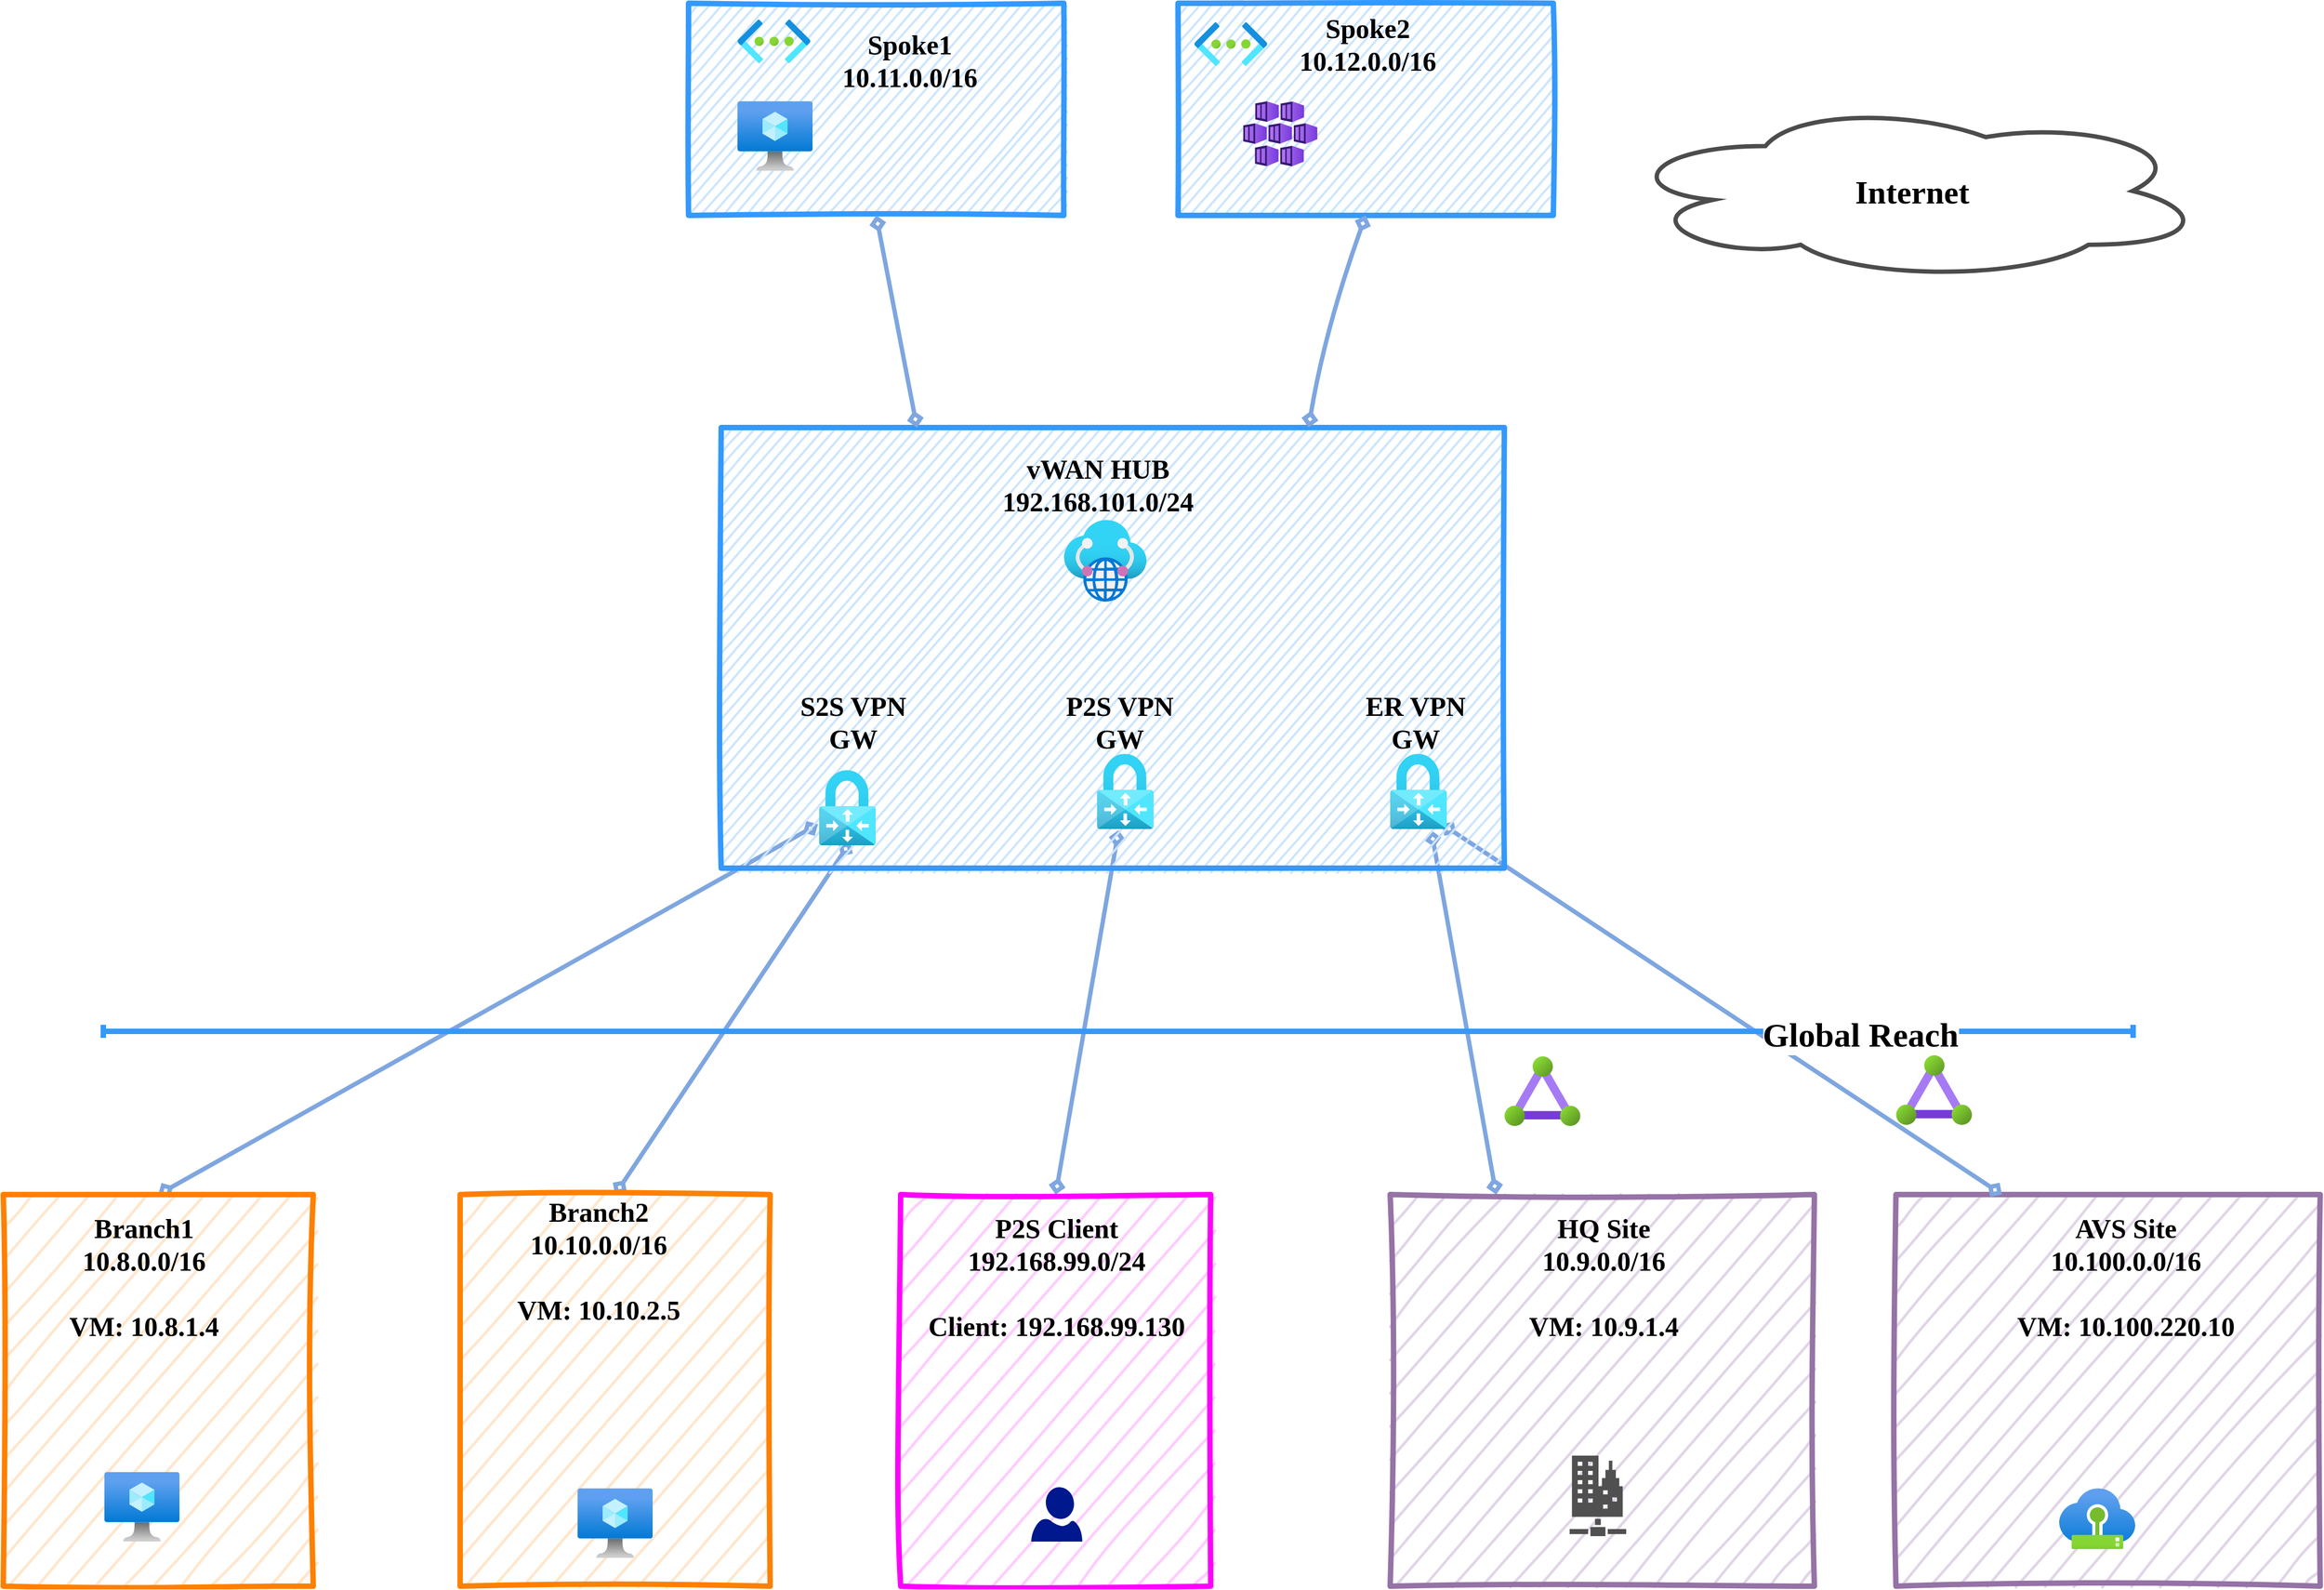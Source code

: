 <mxfile>
    <diagram name="vWAN" id="NxYmKDOF7gZatoSxxhLE">
        <mxGraphModel dx="3858" dy="2885" grid="1" gridSize="15" guides="1" tooltips="1" connect="1" arrows="1" fold="1" page="1" pageScale="1" pageWidth="850" pageHeight="1100" math="0" shadow="0">
            <root>
                <mxCell id="0Zcb1wvKVoteUL0pYanl-0"/>
                <mxCell id="0Zcb1wvKVoteUL0pYanl-1" value="Background" style="" parent="0Zcb1wvKVoteUL0pYanl-0" visible="0"/>
                <UserObject label="" tags="" id="mq8fEUFOC8pdxFk_0g2d-0">
                    <mxCell style="edgeStyle=none;orthogonalLoop=1;jettySize=auto;html=1;rounded=0;shadow=0;sketch=0;strokeColor=#3399FF;strokeWidth=5;fontFamily=Comic Sans MS;fontSize=25;fontColor=#000000;startArrow=none;startFill=0;endArrow=none;endFill=0;jumpStyle=none;jumpSize=2;" parent="0Zcb1wvKVoteUL0pYanl-1" edge="1">
                        <mxGeometry width="80" relative="1" as="geometry">
                            <mxPoint x="-360" y="465" as="sourcePoint"/>
                            <mxPoint x="1250" y="465" as="targetPoint"/>
                            <Array as="points"/>
                        </mxGeometry>
                    </mxCell>
                </UserObject>
                <UserObject label="Global Reach" tags="" id="mq8fEUFOC8pdxFk_0g2d-1">
                    <mxCell style="edgeLabel;html=1;align=center;verticalAlign=middle;resizable=0;points=[];fontSize=31;fontFamily=Comic Sans MS;fontColor=#000000;fontStyle=1" parent="mq8fEUFOC8pdxFk_0g2d-0" vertex="1" connectable="0">
                        <mxGeometry x="0.73" y="-3" relative="1" as="geometry">
                            <mxPoint x="1" as="offset"/>
                        </mxGeometry>
                    </mxCell>
                </UserObject>
                <mxCell id="mq8fEUFOC8pdxFk_0g2d-7" style="edgeStyle=none;curved=1;sketch=0;jumpStyle=none;jumpSize=2;orthogonalLoop=1;jettySize=auto;html=1;exitX=0.75;exitY=0;exitDx=0;exitDy=0;entryX=0.126;entryY=0.002;entryDx=0;entryDy=0;entryPerimeter=0;shadow=0;dashed=1;strokeColor=#00CC00;strokeWidth=6;fontFamily=Comic Sans MS;fontSize=20;fontColor=#000000;startArrow=classic;startFill=1;endArrow=classic;endFill=1;targetPerimeterSpacing=1;" parent="0Zcb1wvKVoteUL0pYanl-1" edge="1">
                    <mxGeometry relative="1" as="geometry">
                        <Array as="points">
                            <mxPoint x="570" y="-15"/>
                        </Array>
                        <mxPoint x="453.75" y="630" as="sourcePoint"/>
                        <mxPoint x="739.14" y="630.72" as="targetPoint"/>
                    </mxGeometry>
                </mxCell>
                <mxCell id="mq8fEUFOC8pdxFk_0g2d-10" style="edgeStyle=none;curved=1;sketch=0;jumpStyle=none;jumpSize=2;orthogonalLoop=1;jettySize=auto;html=1;exitX=0.75;exitY=0;exitDx=0;exitDy=0;entryX=0.126;entryY=0.002;entryDx=0;entryDy=0;entryPerimeter=0;shadow=0;dashed=1;strokeColor=#00CC00;strokeWidth=6;fontFamily=Comic Sans MS;fontSize=20;fontColor=#000000;startArrow=classic;startFill=1;endArrow=classic;endFill=1;targetPerimeterSpacing=1;" parent="0Zcb1wvKVoteUL0pYanl-1" edge="1">
                    <mxGeometry relative="1" as="geometry">
                        <Array as="points">
                            <mxPoint x="570" y="-15"/>
                        </Array>
                        <mxPoint x="453.75" y="630" as="sourcePoint"/>
                        <mxPoint x="739.14" y="630.72" as="targetPoint"/>
                    </mxGeometry>
                </mxCell>
                <mxCell id="0Zcb1wvKVoteUL0pYanl-4" value="Configuration" parent="0Zcb1wvKVoteUL0pYanl-0" visible="0"/>
                <mxCell id="zpsw3IufiYo-VEUWoXs3-0" value="TODO: NVA-Indirect-spokes" parent="0Zcb1wvKVoteUL0pYanl-0" visible="0"/>
                <mxCell id="AaTsj4VFo2ENV-WCoRB4-2" value="Private-Traffic (Routing Intent)" parent="0Zcb1wvKVoteUL0pYanl-0" visible="0"/>
                <mxCell id="0Zcb1wvKVoteUL0pYanl-11" style="edgeStyle=none;curved=1;sketch=0;jumpStyle=none;jumpSize=2;orthogonalLoop=1;jettySize=auto;html=1;exitX=0.75;exitY=1;exitDx=0;exitDy=0;entryX=0.342;entryY=1.009;entryDx=0;entryDy=0;entryPerimeter=0;shadow=0;dashed=1;strokeColor=#FF8000;strokeWidth=6;fontFamily=Comic Sans MS;fontSize=20;fontColor=#000000;startArrow=classic;startFill=1;endArrow=classic;endFill=1;targetPerimeterSpacing=1;" parent="AaTsj4VFo2ENV-WCoRB4-2" source="0Zcb1wvKVoteUL0pYanl-39" target="0Zcb1wvKVoteUL0pYanl-38" edge="1">
                    <mxGeometry relative="1" as="geometry">
                        <Array as="points">
                            <mxPoint x="375" y="-105"/>
                            <mxPoint x="420" y="15"/>
                            <mxPoint x="480" y="-30"/>
                        </Array>
                    </mxGeometry>
                </mxCell>
                <mxCell id="AaTsj4VFo2ENV-WCoRB4-6" style="edgeStyle=none;curved=1;sketch=0;jumpStyle=none;jumpSize=2;orthogonalLoop=1;jettySize=auto;html=1;exitX=0.25;exitY=0;exitDx=0;exitDy=0;entryX=0.222;entryY=1.009;entryDx=0;entryDy=0;entryPerimeter=0;shadow=0;dashed=1;strokeColor=#FF8000;strokeWidth=6;fontFamily=Comic Sans MS;fontSize=20;fontColor=#000000;startArrow=classic;startFill=1;endArrow=classic;endFill=1;targetPerimeterSpacing=1;" parent="AaTsj4VFo2ENV-WCoRB4-2" edge="1">
                    <mxGeometry relative="1" as="geometry">
                        <mxPoint x="-528.75" y="615" as="sourcePoint"/>
                        <mxPoint x="106.59" y="-283.245" as="targetPoint"/>
                        <Array as="points">
                            <mxPoint x="225" y="255"/>
                            <mxPoint x="315" y="-30"/>
                        </Array>
                    </mxGeometry>
                </mxCell>
                <mxCell id="AaTsj4VFo2ENV-WCoRB4-7" style="edgeStyle=none;curved=1;sketch=0;jumpStyle=none;jumpSize=2;orthogonalLoop=1;jettySize=auto;html=1;exitX=0.75;exitY=0;exitDx=0;exitDy=0;entryX=0.244;entryY=-0.016;entryDx=0;entryDy=0;entryPerimeter=0;shadow=0;dashed=1;strokeColor=#FF8000;strokeWidth=6;fontFamily=Comic Sans MS;fontSize=20;fontColor=#000000;startArrow=classic;startFill=1;endArrow=classic;endFill=1;targetPerimeterSpacing=1;" parent="AaTsj4VFo2ENV-WCoRB4-2" edge="1">
                    <mxGeometry relative="1" as="geometry">
                        <mxPoint x="-386.25" y="615" as="sourcePoint"/>
                        <mxPoint x="-95.74" y="613.08" as="targetPoint"/>
                        <Array as="points">
                            <mxPoint x="75" y="360"/>
                            <mxPoint x="60" y="405"/>
                        </Array>
                    </mxGeometry>
                </mxCell>
                <mxCell id="AaTsj4VFo2ENV-WCoRB4-8" style="edgeStyle=none;curved=1;sketch=0;jumpStyle=none;jumpSize=2;orthogonalLoop=1;jettySize=auto;html=1;exitX=0.75;exitY=0;exitDx=0;exitDy=0;entryX=0.25;entryY=0;entryDx=0;entryDy=0;shadow=0;dashed=1;strokeColor=#FF8000;strokeWidth=6;fontFamily=Comic Sans MS;fontSize=20;fontColor=#000000;startArrow=classic;startFill=1;endArrow=classic;endFill=1;targetPerimeterSpacing=1;" parent="AaTsj4VFo2ENV-WCoRB4-2" edge="1">
                    <mxGeometry relative="1" as="geometry">
                        <mxPoint x="33.75" y="615" as="sourcePoint"/>
                        <mxPoint x="296.25" y="615" as="targetPoint"/>
                        <Array as="points">
                            <mxPoint x="555" y="-465"/>
                        </Array>
                    </mxGeometry>
                </mxCell>
                <mxCell id="AaTsj4VFo2ENV-WCoRB4-9" style="edgeStyle=none;curved=1;sketch=0;jumpStyle=none;jumpSize=2;orthogonalLoop=1;jettySize=auto;html=1;exitX=0.75;exitY=0;exitDx=0;exitDy=0;entryX=0.126;entryY=0.002;entryDx=0;entryDy=0;entryPerimeter=0;shadow=0;dashed=1;strokeColor=#FF8000;strokeWidth=6;fontFamily=Comic Sans MS;fontSize=20;fontColor=#000000;startArrow=classic;startFill=1;endArrow=classic;endFill=1;targetPerimeterSpacing=1;" parent="AaTsj4VFo2ENV-WCoRB4-2" edge="1">
                    <mxGeometry relative="1" as="geometry">
                        <mxPoint x="438.75" y="615" as="sourcePoint"/>
                        <mxPoint x="724.14" y="615.72" as="targetPoint"/>
                        <Array as="points">
                            <mxPoint x="420" y="-420"/>
                        </Array>
                    </mxGeometry>
                </mxCell>
                <mxCell id="0Zcb1wvKVoteUL0pYanl-10" style="edgeStyle=none;curved=1;sketch=0;jumpStyle=none;jumpSize=2;orthogonalLoop=1;jettySize=auto;html=1;exitX=0.75;exitY=0;exitDx=0;exitDy=0;entryX=0.105;entryY=-0.005;entryDx=0;entryDy=0;entryPerimeter=0;shadow=0;dashed=1;strokeColor=#FF8000;strokeWidth=6;fontFamily=Comic Sans MS;fontSize=20;fontColor=#000000;startArrow=classic;startFill=1;endArrow=classic;endFill=1;targetPerimeterSpacing=1;" parent="AaTsj4VFo2ENV-WCoRB4-2" source="0Zcb1wvKVoteUL0pYanl-16" target="0Zcb1wvKVoteUL0pYanl-13" edge="1">
                    <mxGeometry relative="1" as="geometry">
                        <Array as="points">
                            <mxPoint x="750" y="225"/>
                            <mxPoint x="375" y="-15"/>
                            <mxPoint x="840" y="60"/>
                        </Array>
                    </mxGeometry>
                </mxCell>
                <mxCell id="0Zcb1wvKVoteUL0pYanl-5" value="Internet Traffic (Routing-Intent)" style="" parent="0Zcb1wvKVoteUL0pYanl-0" visible="0"/>
                <mxCell id="AaTsj4VFo2ENV-WCoRB4-3" style="edgeStyle=none;curved=1;sketch=0;hachureGap=1;jumpStyle=none;jumpSize=2;orthogonalLoop=1;jettySize=auto;html=1;exitX=0.75;exitY=0;exitDx=0;exitDy=0;entryX=0.632;entryY=0.969;entryDx=0;entryDy=0;entryPerimeter=0;shadow=0;strokeColor=#FF00FF;strokeWidth=6;fontFamily=Comic Sans MS;fontSize=20;fontColor=#000000;startArrow=none;startFill=0;endArrow=classic;endFill=1;targetPerimeterSpacing=1;fillColor=#CCE5FF;rounded=1;glass=0;labelBackgroundColor=default;labelBorderColor=#FF0000;comic=0;fillStyle=auto;gradientColor=none;curveFitting=1;jiggle=1;disableMultiStroke=1;disableMultiStrokeFill=1;fillWeight=2;dashed=1;" parent="0Zcb1wvKVoteUL0pYanl-5" source="0Zcb1wvKVoteUL0pYanl-13" target="AaTsj4VFo2ENV-WCoRB4-0" edge="1">
                    <mxGeometry relative="1" as="geometry">
                        <Array as="points">
                            <mxPoint x="-90" y="30"/>
                        </Array>
                    </mxGeometry>
                </mxCell>
                <mxCell id="AaTsj4VFo2ENV-WCoRB4-4" style="edgeStyle=none;curved=1;sketch=0;hachureGap=1;jumpStyle=none;jumpSize=2;orthogonalLoop=1;jettySize=auto;html=1;entryX=0.087;entryY=0.315;entryDx=0;entryDy=0;entryPerimeter=0;shadow=0;strokeColor=#FF00FF;strokeWidth=6;fontFamily=Comic Sans MS;fontSize=20;fontColor=#000000;startArrow=none;startFill=0;endArrow=classic;endFill=1;targetPerimeterSpacing=1;fillColor=#CCE5FF;glass=0;labelBorderColor=#FF0000;comic=0;fillStyle=auto;gradientColor=none;curveFitting=1;jiggle=1;disableMultiStroke=1;disableMultiStrokeFill=1;fillWeight=2;dashed=1;exitX=0.346;exitY=0.955;exitDx=0;exitDy=0;exitPerimeter=0;" parent="0Zcb1wvKVoteUL0pYanl-5" source="0Zcb1wvKVoteUL0pYanl-53" target="AaTsj4VFo2ENV-WCoRB4-0" edge="1">
                    <mxGeometry relative="1" as="geometry">
                        <Array as="points">
                            <mxPoint x="300" y="315"/>
                        </Array>
                    </mxGeometry>
                </mxCell>
                <mxCell id="AaTsj4VFo2ENV-WCoRB4-5" style="edgeStyle=none;curved=1;sketch=0;hachureGap=1;jumpStyle=none;jumpSize=2;orthogonalLoop=1;jettySize=auto;html=1;exitX=0.75;exitY=0;exitDx=0;exitDy=0;entryX=0.13;entryY=0.77;entryDx=0;entryDy=0;entryPerimeter=0;shadow=0;strokeColor=#FF00FF;strokeWidth=6;fontFamily=Comic Sans MS;fontSize=20;fontColor=#000000;startArrow=none;startFill=0;endArrow=classic;endFill=1;targetPerimeterSpacing=1;fillColor=#CCE5FF;glass=0;labelBorderColor=#FF0000;comic=0;fillStyle=auto;gradientColor=none;curveFitting=1;jiggle=1;disableMultiStroke=1;disableMultiStrokeFill=1;fillWeight=2;dashed=1;" parent="0Zcb1wvKVoteUL0pYanl-5" source="0Zcb1wvKVoteUL0pYanl-25" target="AaTsj4VFo2ENV-WCoRB4-0" edge="1">
                    <mxGeometry relative="1" as="geometry">
                        <Array as="points">
                            <mxPoint x="450"/>
                        </Array>
                    </mxGeometry>
                </mxCell>
                <mxCell id="WOgvRqKAOGWv_vd_MUkP-0" value="" style="aspect=fixed;html=1;points=[];align=center;image;fontSize=12;image=img/lib/azure2/networking/Firewalls.svg;rounded=0;glass=0;labelBackgroundColor=#FFFF66;labelBorderColor=#FF0000;comic=0;sketch=1;jiggle=2;fillStyle=auto;curveFitting=1;sketchStyle=rough;strokeColor=#3399FF;strokeWidth=1;fontFamily=Comic Sans MS;fontColor=#000000;fillColor=#E6E6E6;gradientColor=none;" parent="0Zcb1wvKVoteUL0pYanl-5" vertex="1">
                    <mxGeometry x="425" width="71" height="60" as="geometry"/>
                </mxCell>
                <mxCell id="Gj4-7rek51OEj5r49d8h-72" value="Multi-region-secured-vwan" parent="0Zcb1wvKVoteUL0pYanl-0" visible="0"/>
                <mxCell id="Gj4-7rek51OEj5r49d8h-73" style="edgeStyle=none;curved=1;sketch=0;hachureGap=1;jumpStyle=none;jumpSize=2;orthogonalLoop=1;jettySize=auto;html=1;exitX=0.75;exitY=0;exitDx=0;exitDy=0;entryX=0.632;entryY=0.969;entryDx=0;entryDy=0;entryPerimeter=0;shadow=0;strokeColor=#FF00FF;strokeWidth=6;fontFamily=Comic Sans MS;fontSize=20;fontColor=#000000;startArrow=none;startFill=0;endArrow=classic;endFill=1;targetPerimeterSpacing=1;fillColor=#CCE5FF;rounded=1;glass=0;labelBackgroundColor=default;labelBorderColor=#FF0000;comic=0;fillStyle=auto;gradientColor=none;curveFitting=1;jiggle=1;disableMultiStroke=1;disableMultiStrokeFill=1;fillWeight=2;dashed=1;" parent="Gj4-7rek51OEj5r49d8h-72" source="Gj4-7rek51OEj5r49d8h-82" target="Gj4-7rek51OEj5r49d8h-123" edge="1">
                    <mxGeometry relative="1" as="geometry">
                        <Array as="points">
                            <mxPoint x="2250" y="60"/>
                        </Array>
                    </mxGeometry>
                </mxCell>
                <mxCell id="Gj4-7rek51OEj5r49d8h-74" style="edgeStyle=none;curved=1;sketch=0;hachureGap=1;jumpStyle=none;jumpSize=2;orthogonalLoop=1;jettySize=auto;html=1;entryX=0.087;entryY=0.315;entryDx=0;entryDy=0;entryPerimeter=0;shadow=0;strokeColor=#FF00FF;strokeWidth=6;fontFamily=Comic Sans MS;fontSize=20;fontColor=#000000;startArrow=none;startFill=0;endArrow=classic;endFill=1;targetPerimeterSpacing=1;fillColor=#CCE5FF;glass=0;labelBorderColor=#FF0000;comic=0;fillStyle=auto;gradientColor=none;curveFitting=1;jiggle=1;disableMultiStroke=1;disableMultiStrokeFill=1;fillWeight=2;dashed=1;exitX=0.346;exitY=0.955;exitDx=0;exitDy=0;exitPerimeter=0;" parent="Gj4-7rek51OEj5r49d8h-72" source="Gj4-7rek51OEj5r49d8h-119" target="Gj4-7rek51OEj5r49d8h-123" edge="1">
                    <mxGeometry relative="1" as="geometry">
                        <Array as="points">
                            <mxPoint x="2640" y="345"/>
                        </Array>
                    </mxGeometry>
                </mxCell>
                <mxCell id="Gj4-7rek51OEj5r49d8h-75" style="edgeStyle=none;curved=1;sketch=0;hachureGap=1;jumpStyle=none;jumpSize=2;orthogonalLoop=1;jettySize=auto;html=1;exitX=0.75;exitY=0;exitDx=0;exitDy=0;entryX=0.13;entryY=0.77;entryDx=0;entryDy=0;entryPerimeter=0;shadow=0;strokeColor=#FF00FF;strokeWidth=6;fontFamily=Comic Sans MS;fontSize=20;fontColor=#000000;startArrow=none;startFill=0;endArrow=classic;endFill=1;targetPerimeterSpacing=1;fillColor=#CCE5FF;glass=0;labelBorderColor=#FF0000;comic=0;fillStyle=auto;gradientColor=none;curveFitting=1;jiggle=1;disableMultiStroke=1;disableMultiStrokeFill=1;fillWeight=2;dashed=1;" parent="Gj4-7rek51OEj5r49d8h-72" source="Gj4-7rek51OEj5r49d8h-93" target="Gj4-7rek51OEj5r49d8h-123" edge="1">
                    <mxGeometry relative="1" as="geometry">
                        <Array as="points">
                            <mxPoint x="2790" y="30"/>
                        </Array>
                    </mxGeometry>
                </mxCell>
                <mxCell id="Gj4-7rek51OEj5r49d8h-76" value="" style="aspect=fixed;html=1;points=[];align=center;image;fontSize=12;image=img/lib/azure2/networking/Firewalls.svg;rounded=0;glass=0;labelBackgroundColor=#FFFF66;labelBorderColor=#FF0000;comic=0;sketch=1;jiggle=2;fillStyle=auto;curveFitting=1;sketchStyle=rough;strokeColor=#3399FF;strokeWidth=1;fontFamily=Comic Sans MS;fontColor=#000000;fillColor=#E6E6E6;gradientColor=none;" parent="Gj4-7rek51OEj5r49d8h-72" vertex="1">
                    <mxGeometry x="2765" y="30" width="71" height="60" as="geometry"/>
                </mxCell>
                <mxCell id="Gj4-7rek51OEj5r49d8h-82" value="" style="rounded=0;whiteSpace=wrap;html=1;glass=0;labelBackgroundColor=#FFFF66;labelBorderColor=#FF0000;comic=0;sketch=1;jiggle=2;fillStyle=auto;curveFitting=1;sketchStyle=rough;strokeColor=#9673a6;strokeWidth=5;fontFamily=Comic Sans MS;fontSize=22;fillColor=#e1d5e7;disableMultiStroke=1;disableMultiStrokeFill=1;" parent="Gj4-7rek51OEj5r49d8h-72" vertex="1">
                    <mxGeometry x="3480" y="645" width="390" height="360" as="geometry"/>
                </mxCell>
                <mxCell id="Gj4-7rek51OEj5r49d8h-83" style="edgeStyle=none;curved=1;sketch=0;jumpStyle=none;jumpSize=2;orthogonalLoop=1;jettySize=auto;html=1;exitX=0.25;exitY=0;exitDx=0;exitDy=0;shadow=0;strokeColor=#7EA6E0;strokeWidth=4;fontFamily=Comic Sans MS;fontSize=22;fontColor=#000000;startArrow=diamond;startFill=0;endArrow=diamond;endFill=0;targetPerimeterSpacing=1;entryX=0.916;entryY=0.934;entryDx=0;entryDy=0;entryPerimeter=0;" parent="Gj4-7rek51OEj5r49d8h-72" source="Gj4-7rek51OEj5r49d8h-82" target="Gj4-7rek51OEj5r49d8h-117" edge="1">
                    <mxGeometry relative="1" as="geometry">
                        <mxPoint x="3030" y="315" as="targetPoint"/>
                    </mxGeometry>
                </mxCell>
                <mxCell id="Gj4-7rek51OEj5r49d8h-84" style="edgeStyle=none;curved=1;sketch=0;jumpStyle=none;jumpSize=2;orthogonalLoop=1;jettySize=auto;html=1;exitX=0.25;exitY=0;exitDx=0;exitDy=0;shadow=0;strokeColor=#7EA6E0;strokeWidth=4;fontFamily=Comic Sans MS;fontSize=22;fontColor=#000000;startArrow=diamond;startFill=0;endArrow=diamond;endFill=0;targetPerimeterSpacing=1;entryX=0.728;entryY=1.02;entryDx=0;entryDy=0;entryPerimeter=0;" parent="Gj4-7rek51OEj5r49d8h-72" source="Gj4-7rek51OEj5r49d8h-85" target="Gj4-7rek51OEj5r49d8h-117" edge="1">
                    <mxGeometry relative="1" as="geometry"/>
                </mxCell>
                <mxCell id="Gj4-7rek51OEj5r49d8h-85" value="" style="rounded=0;whiteSpace=wrap;html=1;glass=0;labelBackgroundColor=#FFFF66;labelBorderColor=#FF0000;comic=0;sketch=1;jiggle=2;fillStyle=auto;curveFitting=1;sketchStyle=rough;strokeColor=#9673a6;strokeWidth=5;fontFamily=Comic Sans MS;fontSize=22;fillColor=#e1d5e7;disableMultiStrokeFill=1;disableMultiStroke=1;hachureGap=-1;fillWeight=-1;" parent="Gj4-7rek51OEj5r49d8h-72" vertex="1">
                    <mxGeometry x="3015" y="645" width="390" height="360" as="geometry"/>
                </mxCell>
                <mxCell id="Gj4-7rek51OEj5r49d8h-86" value="HQ Site&lt;br&gt;10.9.0.0/16&lt;br&gt;&lt;br&gt;VM: 10.9.1.4" style="text;html=1;align=center;verticalAlign=middle;resizable=0;points=[];autosize=1;strokeColor=none;fillColor=none;fontSize=22;fontFamily=Comic Sans MS;fontColor=#000000;" parent="Gj4-7rek51OEj5r49d8h-72" vertex="1">
                    <mxGeometry x="3135" y="660" width="150" height="120" as="geometry"/>
                </mxCell>
                <mxCell id="Gj4-7rek51OEj5r49d8h-87" value="AVS Site&lt;br&gt;10.100.0.0/16&lt;br&gt;&lt;br&gt;VM: 10.100.220.10" style="text;html=1;align=center;verticalAlign=middle;resizable=0;points=[];autosize=1;strokeColor=none;fillColor=none;fontSize=22;fontFamily=Comic Sans MS;fontColor=#000000;" parent="Gj4-7rek51OEj5r49d8h-72" vertex="1">
                    <mxGeometry x="3578" y="660" width="225" height="120" as="geometry"/>
                </mxCell>
                <mxCell id="Gj4-7rek51OEj5r49d8h-88" value="" style="aspect=fixed;html=1;points=[];align=center;image;fontSize=12;image=img/lib/azure2/networking/ExpressRoute_Circuits.svg;rounded=0;glass=0;labelBackgroundColor=#FFFF66;labelBorderColor=#FF0000;comic=0;sketch=1;jiggle=2;fillStyle=auto;curveFitting=1;sketchStyle=rough;strokeColor=#3399FF;strokeWidth=1;fontFamily=Comic Sans MS;fontColor=#000000;fillColor=#E6E6E6;gradientColor=none;" parent="Gj4-7rek51OEj5r49d8h-72" vertex="1">
                    <mxGeometry x="3480" y="517" width="70" height="64" as="geometry"/>
                </mxCell>
                <mxCell id="Gj4-7rek51OEj5r49d8h-89" value="" style="aspect=fixed;html=1;points=[];align=center;image;fontSize=12;image=img/lib/azure2/networking/ExpressRoute_Circuits.svg;rounded=0;glass=0;labelBackgroundColor=#FFFF66;labelBorderColor=#FF0000;comic=0;sketch=1;jiggle=2;fillStyle=auto;curveFitting=1;sketchStyle=rough;strokeColor=#3399FF;strokeWidth=1;fontFamily=Comic Sans MS;fontColor=#000000;fillColor=#E6E6E6;gradientColor=none;" parent="Gj4-7rek51OEj5r49d8h-72" vertex="1">
                    <mxGeometry x="3120" y="518" width="70" height="64" as="geometry"/>
                </mxCell>
                <mxCell id="Gj4-7rek51OEj5r49d8h-90" value="" style="sketch=0;pointerEvents=1;shadow=0;dashed=0;html=1;strokeColor=none;fillColor=#505050;labelPosition=center;verticalLabelPosition=bottom;verticalAlign=top;outlineConnect=0;align=center;shape=mxgraph.office.servers.survivable_branch_appliance;rounded=0;glass=0;labelBackgroundColor=#FFFF66;labelBorderColor=#FF0000;comic=0;jiggle=2;fillStyle=auto;curveFitting=1;sketchStyle=rough;strokeWidth=1;fontFamily=Comic Sans MS;fontSize=22;fontColor=#000000;" parent="Gj4-7rek51OEj5r49d8h-72" vertex="1">
                    <mxGeometry x="3180" y="885" width="52" height="74" as="geometry"/>
                </mxCell>
                <mxCell id="Gj4-7rek51OEj5r49d8h-91" value="" style="aspect=fixed;html=1;points=[];align=center;image;fontSize=12;image=img/lib/azure2/azure_vmware_solution/AVS.svg;rounded=0;glass=0;labelBackgroundColor=#FFFF66;labelBorderColor=#FF0000;comic=0;sketch=1;jiggle=2;fillStyle=auto;curveFitting=1;sketchStyle=rough;strokeColor=#3399FF;strokeWidth=1;fontFamily=Comic Sans MS;fontColor=#000000;fillColor=#E6E6E6;gradientColor=none;" parent="Gj4-7rek51OEj5r49d8h-72" vertex="1">
                    <mxGeometry x="3630" y="915" width="70" height="56.0" as="geometry"/>
                </mxCell>
                <mxCell id="Gj4-7rek51OEj5r49d8h-92" style="edgeStyle=none;curved=1;sketch=0;jumpStyle=none;jumpSize=2;orthogonalLoop=1;jettySize=auto;html=1;exitX=0.5;exitY=0;exitDx=0;exitDy=0;shadow=0;strokeColor=#7EA6E0;strokeWidth=4;fontFamily=Comic Sans MS;fontSize=22;fontColor=#000000;startArrow=diamond;startFill=0;endArrow=diamond;endFill=0;targetPerimeterSpacing=1;" parent="Gj4-7rek51OEj5r49d8h-72" source="Gj4-7rek51OEj5r49d8h-93" target="Gj4-7rek51OEj5r49d8h-116" edge="1">
                    <mxGeometry relative="1" as="geometry"/>
                </mxCell>
                <mxCell id="Gj4-7rek51OEj5r49d8h-93" value="" style="rounded=0;whiteSpace=wrap;html=1;glass=0;labelBackgroundColor=#FFFF66;labelBorderColor=#FF0000;comic=0;sketch=1;jiggle=2;fillStyle=auto;curveFitting=1;sketchStyle=rough;strokeColor=#FF00FF;strokeWidth=5;fontFamily=Comic Sans MS;fontSize=22;fillColor=#FFCCFF;disableMultiStrokeFill=1;disableMultiStroke=1;hachureGap=-1;fillWeight=-1;" parent="Gj4-7rek51OEj5r49d8h-72" vertex="1">
                    <mxGeometry x="2565" y="645" width="285" height="360" as="geometry"/>
                </mxCell>
                <mxCell id="Gj4-7rek51OEj5r49d8h-94" value="P2S Client&lt;br&gt;192.168.99.0/24&lt;br&gt;&lt;br&gt;Client: 192.168.99.130" style="text;html=1;align=center;verticalAlign=middle;resizable=0;points=[];autosize=1;strokeColor=none;fillColor=none;fontSize=22;fontFamily=Comic Sans MS;fontColor=#000000;" parent="Gj4-7rek51OEj5r49d8h-72" vertex="1">
                    <mxGeometry x="2580" y="660" width="255" height="120" as="geometry"/>
                </mxCell>
                <mxCell id="Gj4-7rek51OEj5r49d8h-95" value="" style="sketch=0;aspect=fixed;pointerEvents=1;shadow=0;dashed=0;html=1;strokeColor=none;labelPosition=center;verticalLabelPosition=bottom;verticalAlign=top;align=center;fillColor=#00188D;shape=mxgraph.azure.user;rounded=0;glass=0;labelBackgroundColor=#FFFF66;labelBorderColor=#FF0000;comic=0;jiggle=2;fillStyle=auto;curveFitting=1;sketchStyle=rough;strokeWidth=1;fontFamily=Comic Sans MS;fontSize=22;fontColor=#000000;" parent="Gj4-7rek51OEj5r49d8h-72" vertex="1">
                    <mxGeometry x="2685" y="914" width="47" height="50" as="geometry"/>
                </mxCell>
                <mxCell id="Gj4-7rek51OEj5r49d8h-96" style="edgeStyle=none;curved=1;sketch=0;jumpStyle=none;jumpSize=2;orthogonalLoop=1;jettySize=auto;html=1;exitX=0.5;exitY=0;exitDx=0;exitDy=0;shadow=0;strokeColor=#7EA6E0;strokeWidth=4;fontFamily=Comic Sans MS;fontSize=22;fontColor=#000000;startArrow=diamond;startFill=0;endArrow=diamond;endFill=0;targetPerimeterSpacing=1;" parent="Gj4-7rek51OEj5r49d8h-72" source="Gj4-7rek51OEj5r49d8h-97" target="Gj4-7rek51OEj5r49d8h-115" edge="1">
                    <mxGeometry relative="1" as="geometry">
                        <mxPoint x="2490" y="315" as="targetPoint"/>
                    </mxGeometry>
                </mxCell>
                <mxCell id="Gj4-7rek51OEj5r49d8h-97" value="" style="rounded=0;whiteSpace=wrap;html=1;glass=0;labelBackgroundColor=#FFFF66;labelBorderColor=#FF0000;comic=0;sketch=1;jiggle=2;fillStyle=auto;curveFitting=1;sketchStyle=rough;strokeColor=#FF8000;strokeWidth=5;fontFamily=Comic Sans MS;fontSize=22;fillColor=#FFE6CC;disableMultiStrokeFill=1;disableMultiStroke=1;hachureGap=-1;fillWeight=-1;" parent="Gj4-7rek51OEj5r49d8h-72" vertex="1">
                    <mxGeometry x="1740" y="645" width="285" height="360" as="geometry"/>
                </mxCell>
                <mxCell id="Gj4-7rek51OEj5r49d8h-98" style="edgeStyle=none;curved=1;sketch=0;jumpStyle=none;jumpSize=2;orthogonalLoop=1;jettySize=auto;html=1;exitX=0.5;exitY=0;exitDx=0;exitDy=0;shadow=0;strokeColor=#7EA6E0;strokeWidth=4;fontFamily=Comic Sans MS;fontSize=22;fontColor=#000000;startArrow=diamond;startFill=0;endArrow=diamond;endFill=0;targetPerimeterSpacing=1;entryX=0.554;entryY=0.954;entryDx=0;entryDy=0;entryPerimeter=0;" parent="Gj4-7rek51OEj5r49d8h-72" source="Gj4-7rek51OEj5r49d8h-99" target="Gj4-7rek51OEj5r49d8h-115" edge="1">
                    <mxGeometry relative="1" as="geometry">
                        <mxPoint x="2520" y="330" as="targetPoint"/>
                    </mxGeometry>
                </mxCell>
                <mxCell id="Gj4-7rek51OEj5r49d8h-99" value="" style="rounded=0;whiteSpace=wrap;html=1;glass=0;labelBackgroundColor=#FFFF66;labelBorderColor=#FF0000;comic=0;sketch=1;jiggle=1;fillStyle=auto;curveFitting=1;sketchStyle=rough;strokeColor=#FF8000;strokeWidth=5;fontFamily=Comic Sans MS;fontSize=22;fillColor=#FFE6CC;disableMultiStrokeFill=1;disableMultiStroke=1;hachureGap=-1;fillWeight=-1;hachureAngle=-41;" parent="Gj4-7rek51OEj5r49d8h-72" vertex="1">
                    <mxGeometry x="2160" y="645" width="285" height="360" as="geometry"/>
                </mxCell>
                <mxCell id="Gj4-7rek51OEj5r49d8h-100" value="Branch1&lt;br&gt;10.8.0.0/16&lt;br&gt;&lt;br&gt;VM: 10.8.1.4" style="text;html=1;align=center;verticalAlign=middle;resizable=0;points=[];autosize=1;strokeColor=none;fillColor=none;fontSize=22;fontFamily=Comic Sans MS;fontColor=#000000;" parent="Gj4-7rek51OEj5r49d8h-72" vertex="1">
                    <mxGeometry x="1793" y="660" width="150" height="120" as="geometry"/>
                </mxCell>
                <mxCell id="Gj4-7rek51OEj5r49d8h-101" value="Branch2&lt;br&gt;10.10.0.0/16&lt;br&gt;&lt;br&gt;VM: 10.10.2.5" style="text;html=1;align=center;verticalAlign=middle;resizable=0;points=[];autosize=1;strokeColor=none;fillColor=none;fontSize=22;fontFamily=Comic Sans MS;fontColor=#000000;" parent="Gj4-7rek51OEj5r49d8h-72" vertex="1">
                    <mxGeometry x="2204" y="645" width="165" height="120" as="geometry"/>
                </mxCell>
                <mxCell id="Gj4-7rek51OEj5r49d8h-102" value="" style="aspect=fixed;html=1;points=[];align=center;image;fontSize=12;image=img/lib/azure2/compute/Virtual_Machine.svg;rounded=0;glass=0;labelBackgroundColor=#FFFF66;labelBorderColor=#FF0000;comic=0;sketch=1;jiggle=2;fillStyle=auto;curveFitting=1;sketchStyle=rough;strokeColor=#3399FF;strokeWidth=1;fontFamily=Comic Sans MS;fontColor=#000000;fillColor=#E6E6E6;gradientColor=none;" parent="Gj4-7rek51OEj5r49d8h-72" vertex="1">
                    <mxGeometry x="1833" y="900" width="69" height="64" as="geometry"/>
                </mxCell>
                <mxCell id="Gj4-7rek51OEj5r49d8h-103" value="" style="aspect=fixed;html=1;points=[];align=center;image;fontSize=12;image=img/lib/azure2/compute/Virtual_Machine.svg;rounded=0;glass=0;labelBackgroundColor=#FFFF66;labelBorderColor=#FF0000;comic=0;sketch=1;jiggle=2;fillStyle=auto;curveFitting=1;sketchStyle=rough;strokeColor=#3399FF;strokeWidth=1;fontFamily=Comic Sans MS;fontColor=#000000;fillColor=#E6E6E6;gradientColor=none;" parent="Gj4-7rek51OEj5r49d8h-72" vertex="1">
                    <mxGeometry x="2268" y="915" width="69" height="64" as="geometry"/>
                </mxCell>
                <mxCell id="Gj4-7rek51OEj5r49d8h-104" value="" style="rounded=0;whiteSpace=wrap;html=1;glass=0;labelBackgroundColor=#FFFF66;labelBorderColor=#FF0000;comic=0;fillStyle=auto;sketchStyle=rough;strokeColor=#3399FF;strokeWidth=5;fontFamily=Comic Sans MS;fontSize=22;fontColor=#000000;fillColor=#CCE5FF;gradientColor=none;dashGap=0;zigzagOffset=0;dashOffset=0;fixDash=0;sketch=1;curveFitting=1;jiggle=1;disableMultiStroke=1;disableMultiStrokeFill=1;hachureGap=8;fillWeight=2;snapToPoint=1;" parent="Gj4-7rek51OEj5r49d8h-72" vertex="1">
                    <mxGeometry x="2400" y="-60" width="720" height="405" as="geometry"/>
                </mxCell>
                <mxCell id="Gj4-7rek51OEj5r49d8h-105" value="" style="rounded=0;whiteSpace=wrap;html=1;glass=0;labelBackgroundColor=#FFFF66;labelBorderColor=#FF0000;comic=0;sketch=1;jiggle=1;fillStyle=auto;curveFitting=1;sketchStyle=rough;strokeColor=#3399FF;strokeWidth=5;fontFamily=Comic Sans MS;fontSize=22;fontColor=#000000;fillColor=#CCE5FF;gradientColor=none;disableMultiStroke=1;disableMultiStrokeFill=1;hachureGap=8;fillWeight=2;" parent="Gj4-7rek51OEj5r49d8h-72" vertex="1">
                    <mxGeometry x="2820" y="-450" width="345" height="195" as="geometry"/>
                </mxCell>
                <mxCell id="Gj4-7rek51OEj5r49d8h-106" value="" style="rounded=0;whiteSpace=wrap;html=1;glass=0;labelBackgroundColor=#FFFF66;labelBorderColor=#FF0000;comic=0;sketch=1;jiggle=1;fillStyle=auto;curveFitting=1;sketchStyle=rough;strokeColor=#3399FF;strokeWidth=5;fontFamily=Comic Sans MS;fontSize=22;fontColor=#000000;fillColor=#CCE5FF;gradientColor=none;disableMultiStroke=1;disableMultiStrokeFill=1;hachureGap=8;fillWeight=2;" parent="Gj4-7rek51OEj5r49d8h-72" vertex="1">
                    <mxGeometry x="2370" y="-450" width="345" height="195" as="geometry"/>
                </mxCell>
                <mxCell id="Gj4-7rek51OEj5r49d8h-107" style="edgeStyle=none;curved=1;sketch=0;jumpStyle=none;jumpSize=2;orthogonalLoop=1;jettySize=auto;html=1;exitX=0.5;exitY=1;exitDx=0;exitDy=0;shadow=0;strokeColor=#7EA6E0;strokeWidth=4;fontFamily=Comic Sans MS;fontSize=22;fontColor=#000000;startArrow=diamond;startFill=0;endArrow=diamond;endFill=0;targetPerimeterSpacing=1;entryX=0.25;entryY=0;entryDx=0;entryDy=0;" parent="Gj4-7rek51OEj5r49d8h-72" source="Gj4-7rek51OEj5r49d8h-106" target="Gj4-7rek51OEj5r49d8h-104" edge="1">
                    <mxGeometry relative="1" as="geometry">
                        <mxPoint x="2625" y="-75" as="targetPoint"/>
                    </mxGeometry>
                </mxCell>
                <mxCell id="Gj4-7rek51OEj5r49d8h-108" value="Spoke1&lt;br&gt;10.11.0.0/16" style="text;html=1;align=center;verticalAlign=middle;resizable=0;points=[];autosize=1;strokeColor=none;fillColor=none;fontSize=22;fontFamily=Comic Sans MS;fontColor=#000000;" parent="Gj4-7rek51OEj5r49d8h-72" vertex="1">
                    <mxGeometry x="2484.17" y="-465" width="150" height="75" as="geometry"/>
                </mxCell>
                <mxCell id="Gj4-7rek51OEj5r49d8h-109" style="edgeStyle=none;curved=1;sketch=0;jumpStyle=none;jumpSize=2;orthogonalLoop=1;jettySize=auto;html=1;exitX=0.5;exitY=1;exitDx=0;exitDy=0;entryX=0.75;entryY=0;entryDx=0;entryDy=0;shadow=0;strokeColor=#7EA6E0;strokeWidth=4;fontFamily=Comic Sans MS;fontSize=22;fontColor=#000000;startArrow=diamond;startFill=0;endArrow=diamond;endFill=0;targetPerimeterSpacing=1;" parent="Gj4-7rek51OEj5r49d8h-72" source="Gj4-7rek51OEj5r49d8h-105" target="Gj4-7rek51OEj5r49d8h-104" edge="1">
                    <mxGeometry relative="1" as="geometry">
                        <Array as="points">
                            <mxPoint x="2955" y="-150"/>
                        </Array>
                    </mxGeometry>
                </mxCell>
                <mxCell id="Gj4-7rek51OEj5r49d8h-110" value="Spoke2&lt;br&gt;10.12.0.0/16" style="text;html=1;align=center;verticalAlign=middle;resizable=0;points=[];autosize=1;strokeColor=none;fillColor=none;fontSize=22;fontFamily=Comic Sans MS;fontColor=#000000;" parent="Gj4-7rek51OEj5r49d8h-72" vertex="1">
                    <mxGeometry x="2918" y="-450" width="150" height="75" as="geometry"/>
                </mxCell>
                <mxCell id="Gj4-7rek51OEj5r49d8h-111" value="vWAN HUB&lt;br&gt;192.168.101.0/24" style="text;html=1;align=center;verticalAlign=middle;resizable=0;points=[];autosize=1;strokeColor=none;fillColor=none;fontSize=22;fontFamily=Comic Sans MS;fontColor=#000000;" parent="Gj4-7rek51OEj5r49d8h-72" vertex="1">
                    <mxGeometry x="2640" y="-45" width="210" height="75" as="geometry"/>
                </mxCell>
                <mxCell id="Gj4-7rek51OEj5r49d8h-112" value="" style="aspect=fixed;html=1;points=[];align=center;image;fontSize=12;image=img/lib/azure2/networking/Virtual_WANs.svg;rounded=0;glass=0;labelBackgroundColor=#FFFF66;labelBorderColor=#FF0000;comic=0;sketch=1;jiggle=2;fillStyle=auto;curveFitting=1;sketchStyle=rough;strokeColor=#3399FF;strokeWidth=1;fontFamily=Comic Sans MS;fontColor=#000000;fillColor=#E6E6E6;gradientColor=none;" parent="Gj4-7rek51OEj5r49d8h-72" vertex="1">
                    <mxGeometry x="2715" y="25" width="76.17" height="75" as="geometry"/>
                </mxCell>
                <mxCell id="Gj4-7rek51OEj5r49d8h-113" value="" style="aspect=fixed;html=1;points=[];align=center;image;fontSize=12;image=img/lib/azure2/networking/Virtual_Networks.svg;rounded=0;glass=0;labelBackgroundColor=#FFFF66;labelBorderColor=#FF0000;comic=0;sketch=1;jiggle=2;fillStyle=auto;curveFitting=1;sketchStyle=rough;strokeColor=#3399FF;strokeWidth=1;fontFamily=Comic Sans MS;fontColor=#000000;fillColor=#E6E6E6;gradientColor=none;" parent="Gj4-7rek51OEj5r49d8h-72" vertex="1">
                    <mxGeometry x="2415" y="-435" width="67" height="40" as="geometry"/>
                </mxCell>
                <mxCell id="Gj4-7rek51OEj5r49d8h-114" value="" style="aspect=fixed;html=1;points=[];align=center;image;fontSize=12;image=img/lib/azure2/networking/Virtual_Networks.svg;rounded=0;glass=0;labelBackgroundColor=#FFFF66;labelBorderColor=#FF0000;comic=0;sketch=1;jiggle=2;fillStyle=auto;curveFitting=1;sketchStyle=rough;strokeColor=#3399FF;strokeWidth=1;fontFamily=Comic Sans MS;fontColor=#000000;fillColor=#E6E6E6;gradientColor=none;" parent="Gj4-7rek51OEj5r49d8h-72" vertex="1">
                    <mxGeometry x="2835" y="-432.5" width="67" height="40" as="geometry"/>
                </mxCell>
                <mxCell id="Gj4-7rek51OEj5r49d8h-115" value="" style="aspect=fixed;html=1;points=[];align=center;image;fontSize=12;image=img/lib/azure2/networking/Virtual_Network_Gateways.svg;rounded=0;glass=0;labelBackgroundColor=#FFFF66;labelBorderColor=#FF0000;comic=0;sketch=1;jiggle=2;fillStyle=auto;curveFitting=1;sketchStyle=rough;strokeColor=#3399FF;strokeWidth=1;fontFamily=Comic Sans MS;fontColor=#000000;fillColor=#E6E6E6;gradientColor=none;" parent="Gj4-7rek51OEj5r49d8h-72" vertex="1">
                    <mxGeometry x="2490" y="255" width="52" height="69" as="geometry"/>
                </mxCell>
                <mxCell id="Gj4-7rek51OEj5r49d8h-116" value="" style="aspect=fixed;html=1;points=[];align=center;image;fontSize=12;image=img/lib/azure2/networking/Virtual_Network_Gateways.svg;rounded=0;glass=0;labelBackgroundColor=#FFFF66;labelBorderColor=#FF0000;comic=0;sketch=1;jiggle=2;fillStyle=auto;curveFitting=1;sketchStyle=rough;strokeColor=#3399FF;strokeWidth=1;fontFamily=Comic Sans MS;fontColor=#000000;fillColor=#E6E6E6;gradientColor=none;" parent="Gj4-7rek51OEj5r49d8h-72" vertex="1">
                    <mxGeometry x="2745.5" y="240" width="52" height="69" as="geometry"/>
                </mxCell>
                <mxCell id="Gj4-7rek51OEj5r49d8h-117" value="" style="aspect=fixed;html=1;points=[];align=center;image;fontSize=12;image=img/lib/azure2/networking/Virtual_Network_Gateways.svg;rounded=0;glass=0;labelBackgroundColor=#FFFF66;labelBorderColor=#FF0000;comic=0;sketch=1;jiggle=2;fillStyle=auto;curveFitting=1;sketchStyle=rough;strokeColor=#3399FF;strokeWidth=1;fontFamily=Comic Sans MS;fontColor=#000000;fillColor=#E6E6E6;gradientColor=none;" parent="Gj4-7rek51OEj5r49d8h-72" vertex="1">
                    <mxGeometry x="3015" y="240" width="52" height="69" as="geometry"/>
                </mxCell>
                <mxCell id="Gj4-7rek51OEj5r49d8h-118" value="" style="aspect=fixed;html=1;points=[];align=center;image;fontSize=12;image=img/lib/azure2/compute/Virtual_Machine.svg;rounded=0;glass=0;labelBackgroundColor=#FFFF66;labelBorderColor=#FF0000;comic=0;sketch=1;jiggle=2;fillStyle=auto;curveFitting=1;sketchStyle=rough;strokeColor=#3399FF;strokeWidth=1;fontFamily=Comic Sans MS;fontColor=#000000;fillColor=#E6E6E6;gradientColor=none;" parent="Gj4-7rek51OEj5r49d8h-72" vertex="1">
                    <mxGeometry x="2415" y="-360" width="69" height="64" as="geometry"/>
                </mxCell>
                <mxCell id="Gj4-7rek51OEj5r49d8h-119" value="" style="aspect=fixed;html=1;points=[];align=center;image;fontSize=12;image=img/lib/azure2/compute/Container_Services_Deprecated.svg;rounded=0;glass=0;labelBackgroundColor=#FFFF66;labelBorderColor=#FF0000;comic=0;sketch=1;jiggle=2;fillStyle=auto;curveFitting=1;sketchStyle=rough;strokeColor=#3399FF;strokeWidth=1;fontFamily=Comic Sans MS;fontColor=#000000;fillColor=#E6E6E6;gradientColor=none;" parent="Gj4-7rek51OEj5r49d8h-72" vertex="1">
                    <mxGeometry x="2880" y="-360" width="68" height="60" as="geometry"/>
                </mxCell>
                <mxCell id="Gj4-7rek51OEj5r49d8h-120" value="S2S VPN&lt;br&gt;GW" style="text;html=1;align=center;verticalAlign=middle;resizable=0;points=[];autosize=1;strokeColor=none;fillColor=none;fontSize=20;fontFamily=Comic Sans MS;fontColor=#000000;" parent="Gj4-7rek51OEj5r49d8h-72" vertex="1">
                    <mxGeometry x="2460" y="180" width="120" height="60" as="geometry"/>
                </mxCell>
                <mxCell id="Gj4-7rek51OEj5r49d8h-121" value="ER VPN&lt;br&gt;GW" style="text;html=1;align=center;verticalAlign=middle;resizable=0;points=[];autosize=1;strokeColor=none;fillColor=none;fontSize=20;fontFamily=Comic Sans MS;fontColor=#000000;" parent="Gj4-7rek51OEj5r49d8h-72" vertex="1">
                    <mxGeometry x="2985" y="180" width="105" height="60" as="geometry"/>
                </mxCell>
                <mxCell id="Gj4-7rek51OEj5r49d8h-122" value="P2S VPN&lt;br&gt;GW" style="text;html=1;align=center;verticalAlign=middle;resizable=0;points=[];autosize=1;strokeColor=none;fillColor=none;fontSize=20;fontFamily=Comic Sans MS;fontColor=#000000;" parent="Gj4-7rek51OEj5r49d8h-72" vertex="1">
                    <mxGeometry x="2705" y="180" width="120" height="60" as="geometry"/>
                </mxCell>
                <mxCell id="Gj4-7rek51OEj5r49d8h-123" value="Internet" style="ellipse;shape=cloud;whiteSpace=wrap;html=1;rounded=0;glass=0;labelBackgroundColor=default;sketch=0;fillStyle=auto;strokeColor=#000000;strokeWidth=4;fontFamily=Comic Sans MS;fontSize=25;fontColor=#000000;fillColor=none;gradientColor=none;opacity=70;" parent="Gj4-7rek51OEj5r49d8h-72" vertex="1">
                    <mxGeometry x="3225" y="-360" width="540" height="165" as="geometry"/>
                </mxCell>
                <mxCell id="Gj4-7rek51OEj5r49d8h-124" style="edgeStyle=none;curved=1;orthogonalLoop=1;jettySize=auto;html=1;exitX=1.016;exitY=0.358;exitDx=0;exitDy=0;strokeColor=#0000FF;strokeWidth=6;fontFamily=Comic Sans MS;fontSize=25;fontColor=#000000;startArrow=diamond;startFill=1;endArrow=diamond;endFill=1;exitPerimeter=0;" parent="Gj4-7rek51OEj5r49d8h-72" source="0Zcb1wvKVoteUL0pYanl-40" edge="1">
                    <mxGeometry relative="1" as="geometry">
                        <mxPoint x="2400" y="55" as="targetPoint"/>
                    </mxGeometry>
                </mxCell>
                <mxCell id="Gj4-7rek51OEj5r49d8h-125" style="edgeStyle=none;curved=1;orthogonalLoop=1;jettySize=auto;html=1;exitX=0.37;exitY=1.074;exitDx=0;exitDy=0;entryX=0.25;entryY=1;entryDx=0;entryDy=0;strokeColor=#FF3333;strokeWidth=6;fontFamily=Comic Sans MS;fontSize=20;fontColor=#000000;startArrow=none;startFill=0;endArrow=classic;endFill=1;sketch=0;hachureGap=1;shadow=0;targetPerimeterSpacing=1;fillColor=#CCE5FF;glass=0;labelBorderColor=#FF0000;comic=0;fillStyle=auto;gradientColor=none;curveFitting=1;jiggle=1;disableMultiStroke=1;disableMultiStrokeFill=1;fillWeight=2;dashed=1;exitPerimeter=0;" parent="Gj4-7rek51OEj5r49d8h-72" source="0Zcb1wvKVoteUL0pYanl-39" target="Gj4-7rek51OEj5r49d8h-106" edge="1">
                    <mxGeometry relative="1" as="geometry">
                        <Array as="points">
                            <mxPoint x="210" y="150"/>
                            <mxPoint x="1485" y="-60"/>
                            <mxPoint x="2580" y="165"/>
                            <mxPoint x="2580" y="-135"/>
                        </Array>
                    </mxGeometry>
                </mxCell>
                <mxCell id="Gj4-7rek51OEj5r49d8h-14" value="Multi-region" parent="0Zcb1wvKVoteUL0pYanl-0" visible="0"/>
                <mxCell id="Gj4-7rek51OEj5r49d8h-15" style="edgeStyle=none;curved=1;sketch=0;jumpStyle=none;jumpSize=2;orthogonalLoop=1;jettySize=auto;html=1;exitX=0.25;exitY=0;exitDx=0;exitDy=0;entryX=0.222;entryY=1.009;entryDx=0;entryDy=0;entryPerimeter=0;shadow=0;dashed=1;strokeColor=#00CC00;strokeWidth=6;fontFamily=Comic Sans MS;fontSize=20;fontColor=#000000;startArrow=classic;startFill=1;endArrow=classic;endFill=1;targetPerimeterSpacing=1;" parent="Gj4-7rek51OEj5r49d8h-14" edge="1">
                    <mxGeometry relative="1" as="geometry">
                        <Array as="points">
                            <mxPoint x="2715" y="270"/>
                        </Array>
                        <mxPoint x="1886.25" y="615" as="sourcePoint"/>
                        <mxPoint x="2521.59" y="-283.245" as="targetPoint"/>
                    </mxGeometry>
                </mxCell>
                <mxCell id="Gj4-7rek51OEj5r49d8h-16" style="edgeStyle=none;curved=1;sketch=0;jumpStyle=none;jumpSize=2;orthogonalLoop=1;jettySize=auto;html=1;exitX=0.75;exitY=0;exitDx=0;exitDy=0;entryX=0.244;entryY=-0.016;entryDx=0;entryDy=0;entryPerimeter=0;shadow=0;dashed=1;strokeColor=#009900;strokeWidth=4;fontFamily=Comic Sans MS;fontSize=20;fontColor=#000000;startArrow=classic;startFill=1;endArrow=classic;endFill=1;targetPerimeterSpacing=1;" parent="Gj4-7rek51OEj5r49d8h-14" edge="1">
                    <mxGeometry relative="1" as="geometry">
                        <Array as="points">
                            <mxPoint x="2580" y="270"/>
                            <mxPoint x="2475" y="405"/>
                        </Array>
                        <mxPoint x="2028.75" y="615" as="sourcePoint"/>
                        <mxPoint x="2319.26" y="613.08" as="targetPoint"/>
                    </mxGeometry>
                </mxCell>
                <mxCell id="Gj4-7rek51OEj5r49d8h-21" value="" style="rounded=0;whiteSpace=wrap;html=1;glass=0;labelBackgroundColor=#FFFF66;labelBorderColor=#FF0000;comic=0;sketch=1;jiggle=2;fillStyle=auto;curveFitting=1;sketchStyle=rough;strokeColor=#9673a6;strokeWidth=2;fontFamily=Comic Sans MS;fontSize=22;fillColor=#e1d5e7;" parent="Gj4-7rek51OEj5r49d8h-14" vertex="1">
                    <mxGeometry x="3540" y="600" width="390" height="360" as="geometry"/>
                </mxCell>
                <mxCell id="Gj4-7rek51OEj5r49d8h-22" style="edgeStyle=none;curved=1;sketch=0;jumpStyle=none;jumpSize=2;orthogonalLoop=1;jettySize=auto;html=1;exitX=0.25;exitY=0;exitDx=0;exitDy=0;shadow=0;strokeColor=#7EA6E0;strokeWidth=4;fontFamily=Comic Sans MS;fontSize=22;fontColor=#000000;startArrow=diamond;startFill=0;endArrow=diamond;endFill=0;targetPerimeterSpacing=1;entryX=0.916;entryY=0.934;entryDx=0;entryDy=0;entryPerimeter=0;" parent="Gj4-7rek51OEj5r49d8h-14" source="Gj4-7rek51OEj5r49d8h-21" target="Gj4-7rek51OEj5r49d8h-56" edge="1">
                    <mxGeometry relative="1" as="geometry">
                        <mxPoint x="3090" y="270" as="targetPoint"/>
                    </mxGeometry>
                </mxCell>
                <mxCell id="Gj4-7rek51OEj5r49d8h-23" style="edgeStyle=none;curved=1;sketch=0;jumpStyle=none;jumpSize=2;orthogonalLoop=1;jettySize=auto;html=1;exitX=0.25;exitY=0;exitDx=0;exitDy=0;shadow=0;strokeColor=#7EA6E0;strokeWidth=4;fontFamily=Comic Sans MS;fontSize=22;fontColor=#000000;startArrow=diamond;startFill=0;endArrow=diamond;endFill=0;targetPerimeterSpacing=1;entryX=0.728;entryY=1.02;entryDx=0;entryDy=0;entryPerimeter=0;" parent="Gj4-7rek51OEj5r49d8h-14" source="Gj4-7rek51OEj5r49d8h-24" target="Gj4-7rek51OEj5r49d8h-56" edge="1">
                    <mxGeometry relative="1" as="geometry"/>
                </mxCell>
                <mxCell id="Gj4-7rek51OEj5r49d8h-24" value="" style="rounded=0;whiteSpace=wrap;html=1;glass=0;labelBackgroundColor=#FFFF66;labelBorderColor=#FF0000;comic=0;sketch=1;jiggle=1;fillStyle=auto;curveFitting=1;sketchStyle=rough;strokeColor=#9673a6;strokeWidth=2;fontFamily=Comic Sans MS;fontSize=22;fillColor=#e1d5e7;disableMultiStrokeFill=1;disableMultiStroke=1;hachureGap=8;fillWeight=2;" parent="Gj4-7rek51OEj5r49d8h-14" vertex="1">
                    <mxGeometry x="3075" y="600" width="390" height="360" as="geometry"/>
                </mxCell>
                <mxCell id="Gj4-7rek51OEj5r49d8h-25" value="HQ Site&lt;br&gt;10.9.0.0/16&lt;br&gt;&lt;br&gt;VM: 10.9.1.4" style="text;html=1;align=center;verticalAlign=middle;resizable=0;points=[];autosize=1;strokeColor=none;fillColor=none;fontSize=22;fontFamily=Comic Sans MS;fontColor=#000000;" parent="Gj4-7rek51OEj5r49d8h-14" vertex="1">
                    <mxGeometry x="3195" y="615" width="150" height="120" as="geometry"/>
                </mxCell>
                <mxCell id="Gj4-7rek51OEj5r49d8h-26" value="AVS Site&lt;br&gt;10.100.0.0/16&lt;br&gt;&lt;br&gt;VM: 10.100.220.10" style="text;html=1;align=center;verticalAlign=middle;resizable=0;points=[];autosize=1;strokeColor=none;fillColor=none;fontSize=22;fontFamily=Comic Sans MS;fontColor=#000000;" parent="Gj4-7rek51OEj5r49d8h-14" vertex="1">
                    <mxGeometry x="3638" y="615" width="225" height="120" as="geometry"/>
                </mxCell>
                <mxCell id="Gj4-7rek51OEj5r49d8h-27" value="" style="aspect=fixed;html=1;points=[];align=center;image;fontSize=12;image=img/lib/azure2/networking/ExpressRoute_Circuits.svg;rounded=0;glass=0;labelBackgroundColor=#FFFF66;labelBorderColor=#FF0000;comic=0;sketch=1;jiggle=2;fillStyle=auto;curveFitting=1;sketchStyle=rough;strokeColor=#3399FF;strokeWidth=1;fontFamily=Comic Sans MS;fontColor=#000000;fillColor=#E6E6E6;gradientColor=none;" parent="Gj4-7rek51OEj5r49d8h-14" vertex="1">
                    <mxGeometry x="3540" y="472" width="70" height="64" as="geometry"/>
                </mxCell>
                <mxCell id="Gj4-7rek51OEj5r49d8h-28" value="" style="aspect=fixed;html=1;points=[];align=center;image;fontSize=12;image=img/lib/azure2/networking/ExpressRoute_Circuits.svg;rounded=0;glass=0;labelBackgroundColor=#FFFF66;labelBorderColor=#FF0000;comic=0;sketch=1;jiggle=2;fillStyle=auto;curveFitting=1;sketchStyle=rough;strokeColor=#3399FF;strokeWidth=1;fontFamily=Comic Sans MS;fontColor=#000000;fillColor=#E6E6E6;gradientColor=none;" parent="Gj4-7rek51OEj5r49d8h-14" vertex="1">
                    <mxGeometry x="3180" y="473" width="70" height="64" as="geometry"/>
                </mxCell>
                <mxCell id="Gj4-7rek51OEj5r49d8h-29" value="" style="sketch=0;pointerEvents=1;shadow=0;dashed=0;html=1;strokeColor=none;fillColor=#505050;labelPosition=center;verticalLabelPosition=bottom;verticalAlign=top;outlineConnect=0;align=center;shape=mxgraph.office.servers.survivable_branch_appliance;rounded=0;glass=0;labelBackgroundColor=#FFFF66;labelBorderColor=#FF0000;comic=0;jiggle=2;fillStyle=auto;curveFitting=1;sketchStyle=rough;strokeWidth=1;fontFamily=Comic Sans MS;fontSize=22;fontColor=#000000;" parent="Gj4-7rek51OEj5r49d8h-14" vertex="1">
                    <mxGeometry x="3240" y="840" width="52" height="74" as="geometry"/>
                </mxCell>
                <mxCell id="Gj4-7rek51OEj5r49d8h-30" value="" style="aspect=fixed;html=1;points=[];align=center;image;fontSize=12;image=img/lib/azure2/azure_vmware_solution/AVS.svg;rounded=0;glass=0;labelBackgroundColor=#FFFF66;labelBorderColor=#FF0000;comic=0;sketch=1;jiggle=2;fillStyle=auto;curveFitting=1;sketchStyle=rough;strokeColor=#3399FF;strokeWidth=1;fontFamily=Comic Sans MS;fontColor=#000000;fillColor=#E6E6E6;gradientColor=none;" parent="Gj4-7rek51OEj5r49d8h-14" vertex="1">
                    <mxGeometry x="3690" y="870" width="70" height="56.0" as="geometry"/>
                </mxCell>
                <mxCell id="Gj4-7rek51OEj5r49d8h-31" style="edgeStyle=none;curved=1;sketch=0;jumpStyle=none;jumpSize=2;orthogonalLoop=1;jettySize=auto;html=1;exitX=0.5;exitY=0;exitDx=0;exitDy=0;shadow=0;strokeColor=#7EA6E0;strokeWidth=4;fontFamily=Comic Sans MS;fontSize=22;fontColor=#000000;startArrow=diamond;startFill=0;endArrow=diamond;endFill=0;targetPerimeterSpacing=1;" parent="Gj4-7rek51OEj5r49d8h-14" source="Gj4-7rek51OEj5r49d8h-32" target="Gj4-7rek51OEj5r49d8h-55" edge="1">
                    <mxGeometry relative="1" as="geometry"/>
                </mxCell>
                <mxCell id="Gj4-7rek51OEj5r49d8h-32" value="" style="rounded=0;whiteSpace=wrap;html=1;glass=0;labelBackgroundColor=#FFFF66;labelBorderColor=#FF0000;comic=0;sketch=1;jiggle=1;fillStyle=auto;curveFitting=1;sketchStyle=rough;strokeColor=#b85450;strokeWidth=2;fontFamily=Comic Sans MS;fontSize=22;fillColor=#f8cecc;disableMultiStrokeFill=1;disableMultiStroke=1;hachureGap=8;fillWeight=2;" parent="Gj4-7rek51OEj5r49d8h-14" vertex="1">
                    <mxGeometry x="2625" y="600" width="285" height="360" as="geometry"/>
                </mxCell>
                <mxCell id="Gj4-7rek51OEj5r49d8h-33" value="P2S Client&lt;br&gt;192.168.99.0/24&lt;br&gt;&lt;br&gt;Client: 192.168.99.130" style="text;html=1;align=center;verticalAlign=middle;resizable=0;points=[];autosize=1;strokeColor=none;fillColor=none;fontSize=22;fontFamily=Comic Sans MS;fontColor=#000000;" parent="Gj4-7rek51OEj5r49d8h-14" vertex="1">
                    <mxGeometry x="2640" y="615" width="255" height="120" as="geometry"/>
                </mxCell>
                <mxCell id="Gj4-7rek51OEj5r49d8h-34" value="" style="sketch=0;aspect=fixed;pointerEvents=1;shadow=0;dashed=0;html=1;strokeColor=none;labelPosition=center;verticalLabelPosition=bottom;verticalAlign=top;align=center;fillColor=#00188D;shape=mxgraph.azure.user;rounded=0;glass=0;labelBackgroundColor=#FFFF66;labelBorderColor=#FF0000;comic=0;jiggle=2;fillStyle=auto;curveFitting=1;sketchStyle=rough;strokeWidth=1;fontFamily=Comic Sans MS;fontSize=22;fontColor=#000000;" parent="Gj4-7rek51OEj5r49d8h-14" vertex="1">
                    <mxGeometry x="2745" y="869" width="47" height="50" as="geometry"/>
                </mxCell>
                <mxCell id="Gj4-7rek51OEj5r49d8h-35" style="edgeStyle=none;curved=1;sketch=0;jumpStyle=none;jumpSize=2;orthogonalLoop=1;jettySize=auto;html=1;exitX=0.5;exitY=0;exitDx=0;exitDy=0;shadow=0;strokeColor=#7EA6E0;strokeWidth=4;fontFamily=Comic Sans MS;fontSize=22;fontColor=#000000;startArrow=diamond;startFill=0;endArrow=diamond;endFill=0;targetPerimeterSpacing=1;" parent="Gj4-7rek51OEj5r49d8h-14" source="Gj4-7rek51OEj5r49d8h-36" target="Gj4-7rek51OEj5r49d8h-54" edge="1">
                    <mxGeometry relative="1" as="geometry">
                        <mxPoint x="2550" y="270" as="targetPoint"/>
                    </mxGeometry>
                </mxCell>
                <mxCell id="Gj4-7rek51OEj5r49d8h-36" value="" style="rounded=0;whiteSpace=wrap;html=1;glass=0;labelBackgroundColor=#FFFF66;labelBorderColor=#FF0000;comic=0;sketch=1;jiggle=1;fillStyle=auto;curveFitting=1;sketchStyle=rough;strokeColor=#d6b656;strokeWidth=2;fontFamily=Comic Sans MS;fontSize=22;fillColor=#fff2cc;disableMultiStrokeFill=1;disableMultiStroke=1;hachureGap=8;fillWeight=2;" parent="Gj4-7rek51OEj5r49d8h-14" vertex="1">
                    <mxGeometry x="1800" y="600" width="285" height="360" as="geometry"/>
                </mxCell>
                <mxCell id="Gj4-7rek51OEj5r49d8h-37" style="edgeStyle=none;curved=1;sketch=0;jumpStyle=none;jumpSize=2;orthogonalLoop=1;jettySize=auto;html=1;exitX=0.5;exitY=0;exitDx=0;exitDy=0;shadow=0;strokeColor=#7EA6E0;strokeWidth=4;fontFamily=Comic Sans MS;fontSize=22;fontColor=#000000;startArrow=diamond;startFill=0;endArrow=diamond;endFill=0;targetPerimeterSpacing=1;entryX=0.554;entryY=0.954;entryDx=0;entryDy=0;entryPerimeter=0;" parent="Gj4-7rek51OEj5r49d8h-14" source="Gj4-7rek51OEj5r49d8h-38" target="Gj4-7rek51OEj5r49d8h-54" edge="1">
                    <mxGeometry relative="1" as="geometry">
                        <mxPoint x="2580" y="285" as="targetPoint"/>
                    </mxGeometry>
                </mxCell>
                <mxCell id="Gj4-7rek51OEj5r49d8h-71" style="edgeStyle=none;curved=1;orthogonalLoop=1;jettySize=auto;html=1;exitX=0.75;exitY=0;exitDx=0;exitDy=0;entryX=0.5;entryY=1;entryDx=0;entryDy=0;strokeColor=#0000FF;strokeWidth=6;fontFamily=Comic Sans MS;fontSize=20;fontColor=#000000;startArrow=classic;startFill=1;endArrow=classic;endFill=1;sketch=0;shadow=0;dashed=1;targetPerimeterSpacing=1;" parent="Gj4-7rek51OEj5r49d8h-14" target="0Zcb1wvKVoteUL0pYanl-39" edge="1">
                    <mxGeometry relative="1" as="geometry">
                        <Array as="points">
                            <mxPoint x="2985" y="-67"/>
                            <mxPoint x="1095" y="548"/>
                        </Array>
                        <mxPoint x="2433.75" y="698" as="sourcePoint"/>
                        <mxPoint x="288.75" y="-187" as="targetPoint"/>
                    </mxGeometry>
                </mxCell>
                <mxCell id="Gj4-7rek51OEj5r49d8h-38" value="" style="rounded=0;whiteSpace=wrap;html=1;glass=0;labelBackgroundColor=#FFFF66;labelBorderColor=#FF0000;comic=0;sketch=1;jiggle=1;fillStyle=auto;curveFitting=1;sketchStyle=rough;strokeColor=#d6b656;strokeWidth=2;fontFamily=Comic Sans MS;fontSize=22;fillColor=#fff2cc;disableMultiStrokeFill=1;disableMultiStroke=1;hachureGap=8;fillWeight=2;" parent="Gj4-7rek51OEj5r49d8h-14" vertex="1">
                    <mxGeometry x="2220" y="600" width="285" height="360" as="geometry"/>
                </mxCell>
                <mxCell id="Gj4-7rek51OEj5r49d8h-39" value="Branch1&lt;br&gt;10.8.0.0/16&lt;br&gt;&lt;br&gt;VM: 10.8.1.4" style="text;html=1;align=center;verticalAlign=middle;resizable=0;points=[];autosize=1;strokeColor=none;fillColor=none;fontSize=22;fontFamily=Comic Sans MS;fontColor=#000000;" parent="Gj4-7rek51OEj5r49d8h-14" vertex="1">
                    <mxGeometry x="1853" y="615" width="150" height="120" as="geometry"/>
                </mxCell>
                <mxCell id="Gj4-7rek51OEj5r49d8h-40" value="Branch2&lt;br&gt;10.10.0.0/16&lt;br&gt;&lt;br&gt;VM: 10.10.2.5" style="text;html=1;align=center;verticalAlign=middle;resizable=0;points=[];autosize=1;strokeColor=none;fillColor=none;fontSize=22;fontFamily=Comic Sans MS;fontColor=#000000;" parent="Gj4-7rek51OEj5r49d8h-14" vertex="1">
                    <mxGeometry x="2264" y="600" width="165" height="120" as="geometry"/>
                </mxCell>
                <mxCell id="Gj4-7rek51OEj5r49d8h-41" value="" style="aspect=fixed;html=1;points=[];align=center;image;fontSize=12;image=img/lib/azure2/compute/Virtual_Machine.svg;rounded=0;glass=0;labelBackgroundColor=#FFFF66;labelBorderColor=#FF0000;comic=0;sketch=1;jiggle=2;fillStyle=auto;curveFitting=1;sketchStyle=rough;strokeColor=#3399FF;strokeWidth=1;fontFamily=Comic Sans MS;fontColor=#000000;fillColor=#E6E6E6;gradientColor=none;" parent="Gj4-7rek51OEj5r49d8h-14" vertex="1">
                    <mxGeometry x="1893" y="855" width="69" height="64" as="geometry"/>
                </mxCell>
                <mxCell id="Gj4-7rek51OEj5r49d8h-42" value="" style="aspect=fixed;html=1;points=[];align=center;image;fontSize=12;image=img/lib/azure2/compute/Virtual_Machine.svg;rounded=0;glass=0;labelBackgroundColor=#FFFF66;labelBorderColor=#FF0000;comic=0;sketch=1;jiggle=2;fillStyle=auto;curveFitting=1;sketchStyle=rough;strokeColor=#3399FF;strokeWidth=1;fontFamily=Comic Sans MS;fontColor=#000000;fillColor=#E6E6E6;gradientColor=none;" parent="Gj4-7rek51OEj5r49d8h-14" vertex="1">
                    <mxGeometry x="2328" y="870" width="69" height="64" as="geometry"/>
                </mxCell>
                <mxCell id="Gj4-7rek51OEj5r49d8h-43" value="" style="rounded=0;whiteSpace=wrap;html=1;glass=0;labelBackgroundColor=#FFFF66;labelBorderColor=#FF0000;comic=0;fillStyle=auto;sketchStyle=rough;strokeColor=#3399FF;strokeWidth=2;fontFamily=Comic Sans MS;fontSize=22;fontColor=#000000;fillColor=#CCE5FF;gradientColor=none;dashGap=0;zigzagOffset=0;dashOffset=0;fixDash=0;sketch=1;curveFitting=1;jiggle=1;disableMultiStroke=1;disableMultiStrokeFill=1;hachureGap=8;fillWeight=2;snapToPoint=1;" parent="Gj4-7rek51OEj5r49d8h-14" vertex="1">
                    <mxGeometry x="2460" y="-105" width="720" height="405" as="geometry"/>
                </mxCell>
                <mxCell id="Gj4-7rek51OEj5r49d8h-44" value="" style="rounded=0;whiteSpace=wrap;html=1;glass=0;labelBackgroundColor=#FFFF66;labelBorderColor=#FF0000;comic=0;sketch=1;jiggle=1;fillStyle=auto;curveFitting=1;sketchStyle=rough;strokeColor=#3399FF;strokeWidth=2;fontFamily=Comic Sans MS;fontSize=22;fontColor=#000000;fillColor=#CCE5FF;gradientColor=none;disableMultiStroke=1;disableMultiStrokeFill=1;hachureGap=8;fillWeight=2;" parent="Gj4-7rek51OEj5r49d8h-14" vertex="1">
                    <mxGeometry x="2880" y="-495" width="345" height="195" as="geometry"/>
                </mxCell>
                <mxCell id="Gj4-7rek51OEj5r49d8h-45" value="" style="rounded=0;whiteSpace=wrap;html=1;glass=0;labelBackgroundColor=#FFFF66;labelBorderColor=#FF0000;comic=0;sketch=1;jiggle=1;fillStyle=auto;curveFitting=1;sketchStyle=rough;strokeColor=#3399FF;strokeWidth=2;fontFamily=Comic Sans MS;fontSize=22;fontColor=#000000;fillColor=#CCE5FF;gradientColor=none;disableMultiStroke=1;disableMultiStrokeFill=1;hachureGap=8;fillWeight=2;" parent="Gj4-7rek51OEj5r49d8h-14" vertex="1">
                    <mxGeometry x="2430" y="-495" width="345" height="195" as="geometry"/>
                </mxCell>
                <mxCell id="Gj4-7rek51OEj5r49d8h-46" style="edgeStyle=none;curved=1;sketch=0;jumpStyle=none;jumpSize=2;orthogonalLoop=1;jettySize=auto;html=1;exitX=0.5;exitY=1;exitDx=0;exitDy=0;shadow=0;strokeColor=#7EA6E0;strokeWidth=4;fontFamily=Comic Sans MS;fontSize=22;fontColor=#000000;startArrow=diamond;startFill=0;endArrow=diamond;endFill=0;targetPerimeterSpacing=1;entryX=0.25;entryY=0;entryDx=0;entryDy=0;" parent="Gj4-7rek51OEj5r49d8h-14" source="Gj4-7rek51OEj5r49d8h-45" target="Gj4-7rek51OEj5r49d8h-43" edge="1">
                    <mxGeometry relative="1" as="geometry">
                        <mxPoint x="2685" y="-120" as="targetPoint"/>
                    </mxGeometry>
                </mxCell>
                <mxCell id="Gj4-7rek51OEj5r49d8h-47" value="Spoke1&lt;br&gt;10.11.0.0/16" style="text;html=1;align=center;verticalAlign=middle;resizable=0;points=[];autosize=1;strokeColor=none;fillColor=none;fontSize=22;fontFamily=Comic Sans MS;fontColor=#000000;" parent="Gj4-7rek51OEj5r49d8h-14" vertex="1">
                    <mxGeometry x="2544.17" y="-510" width="150" height="75" as="geometry"/>
                </mxCell>
                <mxCell id="Gj4-7rek51OEj5r49d8h-48" style="edgeStyle=none;curved=1;sketch=0;jumpStyle=none;jumpSize=2;orthogonalLoop=1;jettySize=auto;html=1;exitX=0.5;exitY=1;exitDx=0;exitDy=0;entryX=0.75;entryY=0;entryDx=0;entryDy=0;shadow=0;strokeColor=#7EA6E0;strokeWidth=4;fontFamily=Comic Sans MS;fontSize=22;fontColor=#000000;startArrow=diamond;startFill=0;endArrow=diamond;endFill=0;targetPerimeterSpacing=1;" parent="Gj4-7rek51OEj5r49d8h-14" source="Gj4-7rek51OEj5r49d8h-44" target="Gj4-7rek51OEj5r49d8h-43" edge="1">
                    <mxGeometry relative="1" as="geometry">
                        <Array as="points">
                            <mxPoint x="3015" y="-195"/>
                        </Array>
                    </mxGeometry>
                </mxCell>
                <mxCell id="Gj4-7rek51OEj5r49d8h-49" value="Spoke2&lt;br&gt;10.12.0.0/16" style="text;html=1;align=center;verticalAlign=middle;resizable=0;points=[];autosize=1;strokeColor=none;fillColor=none;fontSize=22;fontFamily=Comic Sans MS;fontColor=#000000;" parent="Gj4-7rek51OEj5r49d8h-14" vertex="1">
                    <mxGeometry x="2978" y="-495" width="150" height="75" as="geometry"/>
                </mxCell>
                <mxCell id="Gj4-7rek51OEj5r49d8h-50" value="vWAN HUB&lt;br&gt;192.168.101.0/24" style="text;html=1;align=center;verticalAlign=middle;resizable=0;points=[];autosize=1;strokeColor=none;fillColor=none;fontSize=22;fontFamily=Comic Sans MS;fontColor=#000000;" parent="Gj4-7rek51OEj5r49d8h-14" vertex="1">
                    <mxGeometry x="2700" y="-90" width="210" height="75" as="geometry"/>
                </mxCell>
                <mxCell id="Gj4-7rek51OEj5r49d8h-51" value="" style="aspect=fixed;html=1;points=[];align=center;image;fontSize=12;image=img/lib/azure2/networking/Virtual_WANs.svg;rounded=0;glass=0;labelBackgroundColor=#FFFF66;labelBorderColor=#FF0000;comic=0;sketch=1;jiggle=2;fillStyle=auto;curveFitting=1;sketchStyle=rough;strokeColor=#3399FF;strokeWidth=1;fontFamily=Comic Sans MS;fontColor=#000000;fillColor=#E6E6E6;gradientColor=none;" parent="Gj4-7rek51OEj5r49d8h-14" vertex="1">
                    <mxGeometry x="2775" y="-20" width="76.17" height="75" as="geometry"/>
                </mxCell>
                <mxCell id="Gj4-7rek51OEj5r49d8h-52" value="" style="aspect=fixed;html=1;points=[];align=center;image;fontSize=12;image=img/lib/azure2/networking/Virtual_Networks.svg;rounded=0;glass=0;labelBackgroundColor=#FFFF66;labelBorderColor=#FF0000;comic=0;sketch=1;jiggle=2;fillStyle=auto;curveFitting=1;sketchStyle=rough;strokeColor=#3399FF;strokeWidth=1;fontFamily=Comic Sans MS;fontColor=#000000;fillColor=#E6E6E6;gradientColor=none;" parent="Gj4-7rek51OEj5r49d8h-14" vertex="1">
                    <mxGeometry x="2475" y="-480" width="67" height="40" as="geometry"/>
                </mxCell>
                <mxCell id="Gj4-7rek51OEj5r49d8h-53" value="" style="aspect=fixed;html=1;points=[];align=center;image;fontSize=12;image=img/lib/azure2/networking/Virtual_Networks.svg;rounded=0;glass=0;labelBackgroundColor=#FFFF66;labelBorderColor=#FF0000;comic=0;sketch=1;jiggle=2;fillStyle=auto;curveFitting=1;sketchStyle=rough;strokeColor=#3399FF;strokeWidth=1;fontFamily=Comic Sans MS;fontColor=#000000;fillColor=#E6E6E6;gradientColor=none;" parent="Gj4-7rek51OEj5r49d8h-14" vertex="1">
                    <mxGeometry x="2895" y="-477.5" width="67" height="40" as="geometry"/>
                </mxCell>
                <mxCell id="Gj4-7rek51OEj5r49d8h-54" value="" style="aspect=fixed;html=1;points=[];align=center;image;fontSize=12;image=img/lib/azure2/networking/Virtual_Network_Gateways.svg;rounded=0;glass=0;labelBackgroundColor=#FFFF66;labelBorderColor=#FF0000;comic=0;sketch=1;jiggle=2;fillStyle=auto;curveFitting=1;sketchStyle=rough;strokeColor=#3399FF;strokeWidth=1;fontFamily=Comic Sans MS;fontColor=#000000;fillColor=#E6E6E6;gradientColor=none;" parent="Gj4-7rek51OEj5r49d8h-14" vertex="1">
                    <mxGeometry x="2550" y="210" width="52" height="69" as="geometry"/>
                </mxCell>
                <mxCell id="Gj4-7rek51OEj5r49d8h-55" value="" style="aspect=fixed;html=1;points=[];align=center;image;fontSize=12;image=img/lib/azure2/networking/Virtual_Network_Gateways.svg;rounded=0;glass=0;labelBackgroundColor=#FFFF66;labelBorderColor=#FF0000;comic=0;sketch=1;jiggle=2;fillStyle=auto;curveFitting=1;sketchStyle=rough;strokeColor=#3399FF;strokeWidth=1;fontFamily=Comic Sans MS;fontColor=#000000;fillColor=#E6E6E6;gradientColor=none;" parent="Gj4-7rek51OEj5r49d8h-14" vertex="1">
                    <mxGeometry x="2805.5" y="195" width="52" height="69" as="geometry"/>
                </mxCell>
                <mxCell id="Gj4-7rek51OEj5r49d8h-56" value="" style="aspect=fixed;html=1;points=[];align=center;image;fontSize=12;image=img/lib/azure2/networking/Virtual_Network_Gateways.svg;rounded=0;glass=0;labelBackgroundColor=#FFFF66;labelBorderColor=#FF0000;comic=0;sketch=1;jiggle=2;fillStyle=auto;curveFitting=1;sketchStyle=rough;strokeColor=#3399FF;strokeWidth=1;fontFamily=Comic Sans MS;fontColor=#000000;fillColor=#E6E6E6;gradientColor=none;" parent="Gj4-7rek51OEj5r49d8h-14" vertex="1">
                    <mxGeometry x="3075" y="195" width="52" height="69" as="geometry"/>
                </mxCell>
                <mxCell id="Gj4-7rek51OEj5r49d8h-57" value="" style="aspect=fixed;html=1;points=[];align=center;image;fontSize=12;image=img/lib/azure2/compute/Virtual_Machine.svg;rounded=0;glass=0;labelBackgroundColor=#FFFF66;labelBorderColor=#FF0000;comic=0;sketch=1;jiggle=2;fillStyle=auto;curveFitting=1;sketchStyle=rough;strokeColor=#3399FF;strokeWidth=1;fontFamily=Comic Sans MS;fontColor=#000000;fillColor=#E6E6E6;gradientColor=none;" parent="Gj4-7rek51OEj5r49d8h-14" vertex="1">
                    <mxGeometry x="2475" y="-405" width="69" height="64" as="geometry"/>
                </mxCell>
                <mxCell id="Gj4-7rek51OEj5r49d8h-58" value="" style="aspect=fixed;html=1;points=[];align=center;image;fontSize=12;image=img/lib/azure2/compute/Container_Services_Deprecated.svg;rounded=0;glass=0;labelBackgroundColor=#FFFF66;labelBorderColor=#FF0000;comic=0;sketch=1;jiggle=2;fillStyle=auto;curveFitting=1;sketchStyle=rough;strokeColor=#3399FF;strokeWidth=1;fontFamily=Comic Sans MS;fontColor=#000000;fillColor=#E6E6E6;gradientColor=none;" parent="Gj4-7rek51OEj5r49d8h-14" vertex="1">
                    <mxGeometry x="2940" y="-405" width="68" height="60" as="geometry"/>
                </mxCell>
                <mxCell id="Gj4-7rek51OEj5r49d8h-59" value="S2S VPN&lt;br&gt;GW" style="text;html=1;align=center;verticalAlign=middle;resizable=0;points=[];autosize=1;strokeColor=none;fillColor=none;fontSize=20;fontFamily=Comic Sans MS;fontColor=#000000;" parent="Gj4-7rek51OEj5r49d8h-14" vertex="1">
                    <mxGeometry x="2520" y="135" width="120" height="60" as="geometry"/>
                </mxCell>
                <mxCell id="Gj4-7rek51OEj5r49d8h-60" value="ER VPN&lt;br&gt;GW" style="text;html=1;align=center;verticalAlign=middle;resizable=0;points=[];autosize=1;strokeColor=none;fillColor=none;fontSize=20;fontFamily=Comic Sans MS;fontColor=#000000;" parent="Gj4-7rek51OEj5r49d8h-14" vertex="1">
                    <mxGeometry x="3045" y="135" width="105" height="60" as="geometry"/>
                </mxCell>
                <mxCell id="Gj4-7rek51OEj5r49d8h-61" value="P2S VPN&lt;br&gt;GW" style="text;html=1;align=center;verticalAlign=middle;resizable=0;points=[];autosize=1;strokeColor=none;fillColor=none;fontSize=20;fontFamily=Comic Sans MS;fontColor=#000000;" parent="Gj4-7rek51OEj5r49d8h-14" vertex="1">
                    <mxGeometry x="2765" y="135" width="120" height="60" as="geometry"/>
                </mxCell>
                <mxCell id="Gj4-7rek51OEj5r49d8h-62" value="Internet" style="ellipse;shape=cloud;whiteSpace=wrap;html=1;rounded=0;glass=0;labelBackgroundColor=default;sketch=0;fillStyle=auto;strokeColor=#000000;strokeWidth=4;fontFamily=Comic Sans MS;fontSize=25;fontColor=#000000;fillColor=none;gradientColor=none;opacity=70;" parent="Gj4-7rek51OEj5r49d8h-14" vertex="1">
                    <mxGeometry x="3285" y="-405" width="540" height="165" as="geometry"/>
                </mxCell>
                <mxCell id="Gj4-7rek51OEj5r49d8h-63" style="edgeStyle=none;curved=1;orthogonalLoop=1;jettySize=auto;html=1;exitX=1.014;exitY=0.428;exitDx=0;exitDy=0;strokeColor=#0066CC;strokeWidth=7;fontFamily=Comic Sans MS;fontSize=25;fontColor=#000000;startArrow=diamond;startFill=1;endArrow=diamond;endFill=1;exitPerimeter=0;" parent="Gj4-7rek51OEj5r49d8h-14" source="0Zcb1wvKVoteUL0pYanl-40" edge="1">
                    <mxGeometry relative="1" as="geometry">
                        <mxPoint x="2460" y="83" as="targetPoint"/>
                    </mxGeometry>
                </mxCell>
                <mxCell id="mq8fEUFOC8pdxFk_0g2d-5" value="&lt;font style=&quot;font-size: 40px;&quot;&gt;Inter hub connectivity&lt;/font&gt;" style="edgeLabel;html=1;align=center;verticalAlign=middle;resizable=0;points=[];fontSize=31;fontFamily=Comic Sans MS;fontColor=#000000;" parent="Gj4-7rek51OEj5r49d8h-63" vertex="1" connectable="0">
                    <mxGeometry x="-0.178" relative="1" as="geometry">
                        <mxPoint as="offset"/>
                    </mxGeometry>
                </mxCell>
                <mxCell id="Gj4-7rek51OEj5r49d8h-64" style="edgeStyle=none;curved=1;orthogonalLoop=1;jettySize=auto;html=1;exitX=0.75;exitY=0;exitDx=0;exitDy=0;entryX=0.111;entryY=1.159;entryDx=0;entryDy=0;strokeColor=#0000FF;strokeWidth=6;fontFamily=Comic Sans MS;fontSize=20;fontColor=#000000;startArrow=classic;startFill=1;endArrow=classic;endFill=1;sketch=0;shadow=0;dashed=1;targetPerimeterSpacing=1;entryPerimeter=0;" parent="Gj4-7rek51OEj5r49d8h-14" source="0Zcb1wvKVoteUL0pYanl-13" target="Gj4-7rek51OEj5r49d8h-44" edge="1">
                    <mxGeometry relative="1" as="geometry">
                        <Array as="points">
                            <mxPoint x="270" y="180"/>
                            <mxPoint x="1170" y="90"/>
                            <mxPoint x="2685" y="195"/>
                        </Array>
                    </mxGeometry>
                </mxCell>
                <mxCell id="Gj4-7rek51OEj5r49d8h-65" style="edgeStyle=none;curved=1;orthogonalLoop=1;jettySize=auto;html=1;exitX=0.75;exitY=1;exitDx=0;exitDy=0;entryX=0.25;entryY=1;entryDx=0;entryDy=0;strokeColor=#0000FF;strokeWidth=6;fontFamily=Comic Sans MS;fontSize=20;fontColor=#000000;startArrow=classic;startFill=1;endArrow=classic;endFill=1;sketch=0;shadow=0;dashed=1;targetPerimeterSpacing=1;" parent="Gj4-7rek51OEj5r49d8h-14" source="0Zcb1wvKVoteUL0pYanl-38" target="Gj4-7rek51OEj5r49d8h-45" edge="1">
                    <mxGeometry relative="1" as="geometry">
                        <Array as="points">
                            <mxPoint x="600" y="90"/>
                            <mxPoint x="1635" y="-45"/>
                            <mxPoint x="2640" y="135"/>
                        </Array>
                    </mxGeometry>
                </mxCell>
                <mxCell id="Gj4-7rek51OEj5r49d8h-66" style="edgeStyle=none;curved=1;sketch=0;jumpStyle=none;jumpSize=2;orthogonalLoop=1;jettySize=auto;html=1;exitX=0.25;exitY=0;exitDx=0;exitDy=0;entryX=0.222;entryY=1.009;entryDx=0;entryDy=0;entryPerimeter=0;shadow=0;dashed=1;strokeColor=#00CC00;strokeWidth=6;fontFamily=Comic Sans MS;fontSize=20;fontColor=#000000;startArrow=classic;startFill=1;endArrow=classic;endFill=1;targetPerimeterSpacing=1;" parent="Gj4-7rek51OEj5r49d8h-14" edge="1">
                    <mxGeometry relative="1" as="geometry">
                        <Array as="points">
                            <mxPoint x="318.75" y="285"/>
                        </Array>
                        <mxPoint x="-510" y="630" as="sourcePoint"/>
                        <mxPoint x="125.34" y="-268.245" as="targetPoint"/>
                    </mxGeometry>
                </mxCell>
                <mxCell id="Gj4-7rek51OEj5r49d8h-69" style="edgeStyle=none;curved=1;sketch=0;jumpStyle=none;jumpSize=2;orthogonalLoop=1;jettySize=auto;html=1;exitX=0.5;exitY=0;exitDx=0;exitDy=0;shadow=0;strokeColor=#7EA6E0;strokeWidth=4;fontFamily=Comic Sans MS;fontSize=22;fontColor=#000000;startArrow=diamond;startFill=0;endArrow=diamond;endFill=0;targetPerimeterSpacing=1;entryX=0.554;entryY=0.954;entryDx=0;entryDy=0;entryPerimeter=0;" parent="Gj4-7rek51OEj5r49d8h-14" edge="1">
                    <mxGeometry relative="1" as="geometry">
                        <mxPoint x="2578.808" y="275.826" as="targetPoint"/>
                        <mxPoint x="2362.5" y="600" as="sourcePoint"/>
                    </mxGeometry>
                </mxCell>
                <mxCell id="Gj4-7rek51OEj5r49d8h-20" style="edgeStyle=none;curved=1;sketch=0;jumpStyle=none;jumpSize=2;orthogonalLoop=1;jettySize=auto;html=1;exitX=0.75;exitY=1;exitDx=0;exitDy=0;entryX=0.342;entryY=1.009;entryDx=0;entryDy=0;entryPerimeter=0;shadow=0;dashed=1;strokeColor=#00CC00;strokeWidth=6;fontFamily=Comic Sans MS;fontSize=20;fontColor=#000000;startArrow=classic;startFill=1;endArrow=classic;endFill=1;targetPerimeterSpacing=1;" parent="Gj4-7rek51OEj5r49d8h-14" edge="1">
                    <mxGeometry relative="1" as="geometry">
                        <Array as="points">
                            <mxPoint x="2790" y="-105"/>
                            <mxPoint x="2895" y="-30"/>
                        </Array>
                        <mxPoint x="2703.75" y="-285" as="sourcePoint"/>
                        <mxPoint x="3012.99" y="-283.245" as="targetPoint"/>
                    </mxGeometry>
                </mxCell>
                <mxCell id="Gj4-7rek51OEj5r49d8h-70" style="edgeStyle=none;curved=1;sketch=0;jumpStyle=none;jumpSize=2;orthogonalLoop=1;jettySize=auto;html=1;exitX=0.75;exitY=0;exitDx=0;exitDy=0;entryX=0.244;entryY=-0.016;entryDx=0;entryDy=0;entryPerimeter=0;shadow=0;dashed=1;strokeColor=#00CC00;strokeWidth=6;fontFamily=Comic Sans MS;fontSize=20;fontColor=#000000;startArrow=classic;startFill=1;endArrow=classic;endFill=1;targetPerimeterSpacing=1;" parent="Gj4-7rek51OEj5r49d8h-14" edge="1">
                    <mxGeometry relative="1" as="geometry">
                        <Array as="points">
                            <mxPoint x="2580" y="270"/>
                            <mxPoint x="2475" y="405"/>
                        </Array>
                        <mxPoint x="2028.75" y="615" as="sourcePoint"/>
                        <mxPoint x="2319.26" y="613.08" as="targetPoint"/>
                    </mxGeometry>
                </mxCell>
                <mxCell id="Gj4-7rek51OEj5r49d8h-17" style="edgeStyle=none;curved=1;sketch=0;jumpStyle=none;jumpSize=2;orthogonalLoop=1;jettySize=auto;html=1;exitX=0.75;exitY=0;exitDx=0;exitDy=0;entryX=0.25;entryY=0;entryDx=0;entryDy=0;shadow=0;dashed=1;strokeColor=#00CC00;strokeWidth=6;fontFamily=Comic Sans MS;fontSize=20;fontColor=#000000;startArrow=classic;startFill=1;endArrow=classic;endFill=1;targetPerimeterSpacing=1;" parent="Gj4-7rek51OEj5r49d8h-14" edge="1">
                    <mxGeometry relative="1" as="geometry">
                        <Array as="points">
                            <mxPoint x="2805" y="-15"/>
                        </Array>
                        <mxPoint x="2448.75" y="615" as="sourcePoint"/>
                        <mxPoint x="2711.25" y="615" as="targetPoint"/>
                    </mxGeometry>
                </mxCell>
                <mxCell id="Gj4-7rek51OEj5r49d8h-18" style="edgeStyle=none;curved=1;sketch=0;jumpStyle=none;jumpSize=2;orthogonalLoop=1;jettySize=auto;html=1;exitX=0.75;exitY=0;exitDx=0;exitDy=0;entryX=0.126;entryY=0.002;entryDx=0;entryDy=0;entryPerimeter=0;shadow=0;dashed=1;strokeColor=#00CC00;strokeWidth=6;fontFamily=Comic Sans MS;fontSize=20;fontColor=#000000;startArrow=classic;startFill=1;endArrow=classic;endFill=1;targetPerimeterSpacing=1;" parent="Gj4-7rek51OEj5r49d8h-14" edge="1">
                    <mxGeometry relative="1" as="geometry">
                        <Array as="points">
                            <mxPoint x="2970" y="-30"/>
                        </Array>
                        <mxPoint x="2853.75" y="615" as="sourcePoint"/>
                        <mxPoint x="3139.14" y="615.72" as="targetPoint"/>
                    </mxGeometry>
                </mxCell>
                <mxCell id="Gj4-7rek51OEj5r49d8h-19" style="edgeStyle=none;curved=1;sketch=0;jumpStyle=none;jumpSize=2;orthogonalLoop=1;jettySize=auto;html=1;exitX=0.75;exitY=0;exitDx=0;exitDy=0;entryX=0.105;entryY=-0.005;entryDx=0;entryDy=0;entryPerimeter=0;shadow=0;dashed=1;strokeColor=#00CC00;strokeWidth=6;fontFamily=Comic Sans MS;fontSize=20;fontColor=#000000;startArrow=classic;startFill=1;endArrow=classic;endFill=1;targetPerimeterSpacing=1;" parent="Gj4-7rek51OEj5r49d8h-14" edge="1">
                    <mxGeometry relative="1" as="geometry">
                        <Array as="points">
                            <mxPoint x="3270" y="435"/>
                        </Array>
                        <mxPoint x="3382.5" y="615" as="sourcePoint"/>
                        <mxPoint x="3595.95" y="613.2" as="targetPoint"/>
                    </mxGeometry>
                </mxCell>
                <mxCell id="Gj4-7rek51OEj5r49d8h-6" value="Default Flows" parent="0Zcb1wvKVoteUL0pYanl-0" visible="0"/>
                <mxCell id="Gj4-7rek51OEj5r49d8h-8" style="edgeStyle=none;curved=1;sketch=0;jumpStyle=none;jumpSize=2;orthogonalLoop=1;jettySize=auto;html=1;exitX=0.75;exitY=0;exitDx=0;exitDy=0;entryX=0.244;entryY=-0.016;entryDx=0;entryDy=0;entryPerimeter=0;shadow=0;dashed=1;strokeColor=#00CC00;strokeWidth=6;fontFamily=Comic Sans MS;fontSize=20;fontColor=#000000;startArrow=classic;startFill=1;endArrow=classic;endFill=1;targetPerimeterSpacing=1;" parent="Gj4-7rek51OEj5r49d8h-6" edge="1">
                    <mxGeometry relative="1" as="geometry">
                        <Array as="points">
                            <mxPoint x="180" y="285"/>
                            <mxPoint x="75" y="420"/>
                        </Array>
                        <mxPoint x="-371.25" y="630" as="sourcePoint"/>
                        <mxPoint x="-80.74" y="628.08" as="targetPoint"/>
                    </mxGeometry>
                </mxCell>
                <mxCell id="Gj4-7rek51OEj5r49d8h-9" style="edgeStyle=none;curved=1;sketch=0;jumpStyle=none;jumpSize=2;orthogonalLoop=1;jettySize=auto;html=1;exitX=0.75;exitY=0;exitDx=0;exitDy=0;entryX=0.25;entryY=0;entryDx=0;entryDy=0;shadow=0;dashed=1;strokeColor=#00CC00;strokeWidth=6;fontFamily=Comic Sans MS;fontSize=20;fontColor=#000000;startArrow=classic;startFill=1;endArrow=classic;endFill=1;targetPerimeterSpacing=1;" parent="Gj4-7rek51OEj5r49d8h-6" edge="1">
                    <mxGeometry relative="1" as="geometry">
                        <Array as="points">
                            <mxPoint x="405"/>
                        </Array>
                        <mxPoint x="48.75" y="630" as="sourcePoint"/>
                        <mxPoint x="311.25" y="630" as="targetPoint"/>
                    </mxGeometry>
                </mxCell>
                <mxCell id="Gj4-7rek51OEj5r49d8h-10" style="edgeStyle=none;curved=1;sketch=0;jumpStyle=none;jumpSize=2;orthogonalLoop=1;jettySize=auto;html=1;exitX=0.75;exitY=0;exitDx=0;exitDy=0;entryX=0.126;entryY=0.002;entryDx=0;entryDy=0;entryPerimeter=0;shadow=0;dashed=1;strokeColor=#00CC00;strokeWidth=6;fontFamily=Comic Sans MS;fontSize=20;fontColor=#000000;startArrow=classic;startFill=1;endArrow=classic;endFill=1;targetPerimeterSpacing=1;" parent="Gj4-7rek51OEj5r49d8h-6" edge="1">
                    <mxGeometry relative="1" as="geometry">
                        <Array as="points">
                            <mxPoint x="570" y="-15"/>
                        </Array>
                        <mxPoint x="453.75" y="630" as="sourcePoint"/>
                        <mxPoint x="739.14" y="630.72" as="targetPoint"/>
                    </mxGeometry>
                </mxCell>
                <mxCell id="Gj4-7rek51OEj5r49d8h-11" style="edgeStyle=none;curved=1;sketch=0;jumpStyle=none;jumpSize=2;orthogonalLoop=1;jettySize=auto;html=1;exitX=0.75;exitY=0;exitDx=0;exitDy=0;entryX=0.105;entryY=-0.005;entryDx=0;entryDy=0;entryPerimeter=0;shadow=0;dashed=1;strokeColor=#00CC00;strokeWidth=6;fontFamily=Comic Sans MS;fontSize=20;fontColor=#000000;startArrow=classic;startFill=1;endArrow=classic;endFill=1;targetPerimeterSpacing=1;" parent="Gj4-7rek51OEj5r49d8h-6" edge="1">
                    <mxGeometry relative="1" as="geometry">
                        <Array as="points">
                            <mxPoint x="870" y="450"/>
                        </Array>
                        <mxPoint x="982.5" y="630" as="sourcePoint"/>
                        <mxPoint x="1195.95" y="628.2" as="targetPoint"/>
                    </mxGeometry>
                </mxCell>
                <mxCell id="Gj4-7rek51OEj5r49d8h-12" style="edgeStyle=none;curved=1;sketch=0;jumpStyle=none;jumpSize=2;orthogonalLoop=1;jettySize=auto;html=1;exitX=0.75;exitY=1;exitDx=0;exitDy=0;entryX=0.342;entryY=1.009;entryDx=0;entryDy=0;entryPerimeter=0;shadow=0;dashed=1;strokeColor=#00CC00;strokeWidth=6;fontFamily=Comic Sans MS;fontSize=20;fontColor=#000000;startArrow=classic;startFill=1;endArrow=classic;endFill=1;targetPerimeterSpacing=1;" parent="Gj4-7rek51OEj5r49d8h-6" edge="1">
                    <mxGeometry relative="1" as="geometry">
                        <Array as="points">
                            <mxPoint x="390" y="-90"/>
                            <mxPoint x="495" y="-15"/>
                        </Array>
                        <mxPoint x="303.75" y="-270" as="sourcePoint"/>
                        <mxPoint x="612.99" y="-268.245" as="targetPoint"/>
                    </mxGeometry>
                </mxCell>
                <mxCell id="w_cdEdvwimH1wiW6k2DB-0" style="orthogonalLoop=1;jettySize=auto;html=1;exitX=0.25;exitY=1;exitDx=0;exitDy=0;entryX=0.25;entryY=0;entryDx=0;entryDy=0;strokeColor=#00CC00;strokeWidth=6;fontFamily=Comic Sans MS;fontSize=20;fontColor=#000000;curved=1;sketch=0;shadow=0;dashed=1;startArrow=classic;startFill=1;endFill=1;targetPerimeterSpacing=1;" parent="Gj4-7rek51OEj5r49d8h-6" source="0Zcb1wvKVoteUL0pYanl-39" target="0Zcb1wvKVoteUL0pYanl-30" edge="1">
                    <mxGeometry relative="1" as="geometry">
                        <Array as="points">
                            <mxPoint x="345" y="345"/>
                        </Array>
                    </mxGeometry>
                </mxCell>
                <mxCell id="mq8fEUFOC8pdxFk_0g2d-2" style="edgeStyle=none;curved=1;orthogonalLoop=1;jettySize=auto;html=1;exitX=0.75;exitY=1;exitDx=0;exitDy=0;entryX=0.468;entryY=-0.057;entryDx=0;entryDy=0;entryPerimeter=0;strokeColor=#00CC00;strokeWidth=6;fontFamily=Comic Sans MS;fontSize=20;fontColor=#000000;sketch=0;shadow=0;dashed=1;startArrow=classic;startFill=1;endFill=1;targetPerimeterSpacing=1;" parent="Gj4-7rek51OEj5r49d8h-6" source="0Zcb1wvKVoteUL0pYanl-38" target="0Zcb1wvKVoteUL0pYanl-18" edge="1">
                    <mxGeometry relative="1" as="geometry">
                        <Array as="points">
                            <mxPoint x="450" y="180"/>
                        </Array>
                    </mxGeometry>
                </mxCell>
                <mxCell id="0Zcb1wvKVoteUL0pYanl-12" value="ExR-branch" parent="0Zcb1wvKVoteUL0pYanl-0"/>
                <mxCell id="0Zcb1wvKVoteUL0pYanl-13" value="" style="rounded=0;whiteSpace=wrap;html=1;glass=0;labelBackgroundColor=#FFFF66;labelBorderColor=#FF0000;comic=0;sketch=1;jiggle=2;fillStyle=auto;curveFitting=1;sketchStyle=rough;strokeColor=#9673a6;strokeWidth=5;fontFamily=Comic Sans MS;fontSize=22;fillColor=#e1d5e7;disableMultiStroke=1;disableMultiStrokeFill=1;" parent="0Zcb1wvKVoteUL0pYanl-12" vertex="1">
                    <mxGeometry x="1140" y="615" width="390" height="360" as="geometry"/>
                </mxCell>
                <mxCell id="0Zcb1wvKVoteUL0pYanl-14" style="edgeStyle=none;curved=1;sketch=0;jumpStyle=none;jumpSize=2;orthogonalLoop=1;jettySize=auto;html=1;exitX=0.25;exitY=0;exitDx=0;exitDy=0;shadow=0;strokeColor=#7EA6E0;strokeWidth=4;fontFamily=Comic Sans MS;fontSize=22;fontColor=#000000;startArrow=diamond;startFill=0;endArrow=diamond;endFill=0;targetPerimeterSpacing=1;entryX=0.916;entryY=0.934;entryDx=0;entryDy=0;entryPerimeter=0;" parent="0Zcb1wvKVoteUL0pYanl-12" source="0Zcb1wvKVoteUL0pYanl-13" target="0Zcb1wvKVoteUL0pYanl-51" edge="1">
                    <mxGeometry relative="1" as="geometry">
                        <mxPoint x="690" y="285" as="targetPoint"/>
                    </mxGeometry>
                </mxCell>
                <mxCell id="0Zcb1wvKVoteUL0pYanl-15" style="edgeStyle=none;curved=1;sketch=0;jumpStyle=none;jumpSize=2;orthogonalLoop=1;jettySize=auto;html=1;exitX=0.25;exitY=0;exitDx=0;exitDy=0;shadow=0;strokeColor=#7EA6E0;strokeWidth=4;fontFamily=Comic Sans MS;fontSize=22;fontColor=#000000;startArrow=diamond;startFill=0;endArrow=diamond;endFill=0;targetPerimeterSpacing=1;entryX=0.728;entryY=1.02;entryDx=0;entryDy=0;entryPerimeter=0;" parent="0Zcb1wvKVoteUL0pYanl-12" source="0Zcb1wvKVoteUL0pYanl-16" target="0Zcb1wvKVoteUL0pYanl-51" edge="1">
                    <mxGeometry relative="1" as="geometry"/>
                </mxCell>
                <mxCell id="0Zcb1wvKVoteUL0pYanl-16" value="" style="rounded=0;whiteSpace=wrap;html=1;glass=0;labelBackgroundColor=#FFFF66;labelBorderColor=#FF0000;comic=0;sketch=1;jiggle=2;fillStyle=auto;curveFitting=1;sketchStyle=rough;strokeColor=#9673a6;strokeWidth=5;fontFamily=Comic Sans MS;fontSize=22;fillColor=#e1d5e7;disableMultiStrokeFill=1;disableMultiStroke=1;hachureGap=-1;fillWeight=-1;" parent="0Zcb1wvKVoteUL0pYanl-12" vertex="1">
                    <mxGeometry x="675" y="615" width="390" height="360" as="geometry"/>
                </mxCell>
                <mxCell id="0Zcb1wvKVoteUL0pYanl-17" value="&lt;font style=&quot;font-size: 25px;&quot;&gt;&lt;b&gt;HQ Site&lt;br&gt;10.9.0.0/16&lt;br&gt;&lt;br&gt;VM: 10.9.1.4&lt;/b&gt;&lt;/font&gt;" style="text;html=1;align=center;verticalAlign=middle;resizable=0;points=[];autosize=1;strokeColor=none;fillColor=none;fontSize=22;fontFamily=Comic Sans MS;fontColor=#000000;" parent="0Zcb1wvKVoteUL0pYanl-12" vertex="1">
                    <mxGeometry x="773" y="623" width="195" height="135" as="geometry"/>
                </mxCell>
                <mxCell id="0Zcb1wvKVoteUL0pYanl-18" value="&lt;font style=&quot;font-size: 25px;&quot;&gt;&lt;b&gt;AVS Site&lt;br&gt;10.100.0.0/16&lt;br&gt;&lt;br&gt;VM: 10.100.220.10&lt;/b&gt;&lt;/font&gt;" style="text;html=1;align=center;verticalAlign=middle;resizable=0;points=[];autosize=1;strokeColor=none;fillColor=none;fontSize=22;fontFamily=Comic Sans MS;fontColor=#000000;" parent="0Zcb1wvKVoteUL0pYanl-12" vertex="1">
                    <mxGeometry x="1216" y="623" width="270" height="135" as="geometry"/>
                </mxCell>
                <mxCell id="0Zcb1wvKVoteUL0pYanl-19" value="" style="aspect=fixed;html=1;points=[];align=center;image;fontSize=12;image=img/lib/azure2/networking/ExpressRoute_Circuits.svg;rounded=0;glass=0;labelBackgroundColor=#FFFF66;labelBorderColor=#FF0000;comic=0;sketch=1;jiggle=2;fillStyle=auto;curveFitting=1;sketchStyle=rough;strokeColor=#3399FF;strokeWidth=1;fontFamily=Comic Sans MS;fontColor=#000000;fillColor=#E6E6E6;gradientColor=none;" parent="0Zcb1wvKVoteUL0pYanl-12" vertex="1">
                    <mxGeometry x="1140" y="487" width="70" height="64" as="geometry"/>
                </mxCell>
                <mxCell id="0Zcb1wvKVoteUL0pYanl-20" value="" style="aspect=fixed;html=1;points=[];align=center;image;fontSize=12;image=img/lib/azure2/networking/ExpressRoute_Circuits.svg;rounded=0;glass=0;labelBackgroundColor=#FFFF66;labelBorderColor=#FF0000;comic=0;sketch=1;jiggle=2;fillStyle=auto;curveFitting=1;sketchStyle=rough;strokeColor=#3399FF;strokeWidth=1;fontFamily=Comic Sans MS;fontColor=#000000;fillColor=#E6E6E6;gradientColor=none;" parent="0Zcb1wvKVoteUL0pYanl-12" vertex="1">
                    <mxGeometry x="780" y="488" width="70" height="64" as="geometry"/>
                </mxCell>
                <mxCell id="0Zcb1wvKVoteUL0pYanl-21" value="" style="sketch=0;pointerEvents=1;shadow=0;dashed=0;html=1;strokeColor=none;fillColor=#505050;labelPosition=center;verticalLabelPosition=bottom;verticalAlign=top;outlineConnect=0;align=center;shape=mxgraph.office.servers.survivable_branch_appliance;rounded=0;glass=0;labelBackgroundColor=#FFFF66;labelBorderColor=#FF0000;comic=0;jiggle=2;fillStyle=auto;curveFitting=1;sketchStyle=rough;strokeWidth=1;fontFamily=Comic Sans MS;fontSize=22;fontColor=#000000;" parent="0Zcb1wvKVoteUL0pYanl-12" vertex="1">
                    <mxGeometry x="840" y="855" width="52" height="74" as="geometry"/>
                </mxCell>
                <mxCell id="0Zcb1wvKVoteUL0pYanl-22" value="" style="aspect=fixed;html=1;points=[];align=center;image;fontSize=12;image=img/lib/azure2/azure_vmware_solution/AVS.svg;rounded=0;glass=0;labelBackgroundColor=#FFFF66;labelBorderColor=#FF0000;comic=0;sketch=1;jiggle=2;fillStyle=auto;curveFitting=1;sketchStyle=rough;strokeColor=#3399FF;strokeWidth=1;fontFamily=Comic Sans MS;fontColor=#000000;fillColor=#E6E6E6;gradientColor=none;" parent="0Zcb1wvKVoteUL0pYanl-12" vertex="1">
                    <mxGeometry x="1290" y="885" width="70" height="56.0" as="geometry"/>
                </mxCell>
                <mxCell id="0Zcb1wvKVoteUL0pYanl-23" value="P2S-branches" parent="0Zcb1wvKVoteUL0pYanl-0"/>
                <mxCell id="0Zcb1wvKVoteUL0pYanl-24" style="edgeStyle=none;curved=1;sketch=0;jumpStyle=none;jumpSize=2;orthogonalLoop=1;jettySize=auto;html=1;exitX=0.5;exitY=0;exitDx=0;exitDy=0;shadow=0;strokeColor=#7EA6E0;strokeWidth=4;fontFamily=Comic Sans MS;fontSize=22;fontColor=#000000;startArrow=diamond;startFill=0;endArrow=diamond;endFill=0;targetPerimeterSpacing=1;" parent="0Zcb1wvKVoteUL0pYanl-23" source="0Zcb1wvKVoteUL0pYanl-25" target="0Zcb1wvKVoteUL0pYanl-50" edge="1">
                    <mxGeometry relative="1" as="geometry"/>
                </mxCell>
                <mxCell id="0Zcb1wvKVoteUL0pYanl-25" value="" style="rounded=0;whiteSpace=wrap;html=1;glass=0;labelBackgroundColor=#FFFF66;labelBorderColor=#FF0000;comic=0;sketch=1;jiggle=2;fillStyle=auto;curveFitting=1;sketchStyle=rough;strokeColor=#FF00FF;strokeWidth=5;fontFamily=Comic Sans MS;fontSize=22;fillColor=#FFCCFF;disableMultiStrokeFill=1;disableMultiStroke=1;hachureGap=-1;fillWeight=-1;" parent="0Zcb1wvKVoteUL0pYanl-23" vertex="1">
                    <mxGeometry x="225" y="615" width="285" height="360" as="geometry"/>
                </mxCell>
                <mxCell id="0Zcb1wvKVoteUL0pYanl-26" value="&lt;font style=&quot;font-size: 25px;&quot;&gt;&lt;b&gt;P2S Client&lt;br&gt;192.168.99.0/24&lt;br&gt;&lt;br&gt;Client: 192.168.99.130&lt;/b&gt;&lt;/font&gt;" style="text;html=1;align=center;verticalAlign=middle;resizable=0;points=[];autosize=1;strokeColor=none;fillColor=none;fontSize=22;fontFamily=Comic Sans MS;fontColor=#000000;" parent="0Zcb1wvKVoteUL0pYanl-23" vertex="1">
                    <mxGeometry x="210" y="623" width="315" height="135" as="geometry"/>
                </mxCell>
                <mxCell id="0Zcb1wvKVoteUL0pYanl-27" value="" style="sketch=0;aspect=fixed;pointerEvents=1;shadow=0;dashed=0;html=1;strokeColor=none;labelPosition=center;verticalLabelPosition=bottom;verticalAlign=top;align=center;fillColor=#00188D;shape=mxgraph.azure.user;rounded=0;glass=0;labelBackgroundColor=#FFFF66;labelBorderColor=#FF0000;comic=0;jiggle=2;fillStyle=auto;curveFitting=1;sketchStyle=rough;strokeWidth=1;fontFamily=Comic Sans MS;fontSize=22;fontColor=#000000;" parent="0Zcb1wvKVoteUL0pYanl-23" vertex="1">
                    <mxGeometry x="345" y="884" width="47" height="50" as="geometry"/>
                </mxCell>
                <mxCell id="0Zcb1wvKVoteUL0pYanl-28" value="S2S-Branches" parent="0Zcb1wvKVoteUL0pYanl-0"/>
                <mxCell id="0Zcb1wvKVoteUL0pYanl-29" style="edgeStyle=none;curved=1;sketch=0;jumpStyle=none;jumpSize=2;orthogonalLoop=1;jettySize=auto;html=1;exitX=0.5;exitY=0;exitDx=0;exitDy=0;shadow=0;strokeColor=#7EA6E0;strokeWidth=4;fontFamily=Comic Sans MS;fontSize=22;fontColor=#000000;startArrow=diamond;startFill=0;endArrow=diamond;endFill=0;targetPerimeterSpacing=1;" parent="0Zcb1wvKVoteUL0pYanl-28" source="0Zcb1wvKVoteUL0pYanl-30" target="0Zcb1wvKVoteUL0pYanl-49" edge="1">
                    <mxGeometry relative="1" as="geometry">
                        <mxPoint x="150" y="285" as="targetPoint"/>
                    </mxGeometry>
                </mxCell>
                <mxCell id="0Zcb1wvKVoteUL0pYanl-30" value="" style="rounded=0;whiteSpace=wrap;html=1;glass=0;labelBackgroundColor=#FFFF66;labelBorderColor=#FF0000;comic=0;sketch=1;jiggle=2;fillStyle=auto;curveFitting=1;sketchStyle=rough;strokeColor=#FF8000;strokeWidth=5;fontFamily=Comic Sans MS;fontSize=22;fillColor=#FFE6CC;disableMultiStrokeFill=1;disableMultiStroke=1;hachureGap=-1;fillWeight=-1;" parent="0Zcb1wvKVoteUL0pYanl-28" vertex="1">
                    <mxGeometry x="-600" y="615" width="285" height="360" as="geometry"/>
                </mxCell>
                <mxCell id="0Zcb1wvKVoteUL0pYanl-31" style="edgeStyle=none;curved=1;sketch=0;jumpStyle=none;jumpSize=2;orthogonalLoop=1;jettySize=auto;html=1;exitX=0.5;exitY=0;exitDx=0;exitDy=0;shadow=0;strokeColor=#7EA6E0;strokeWidth=4;fontFamily=Comic Sans MS;fontSize=22;fontColor=#000000;startArrow=diamond;startFill=0;endArrow=diamond;endFill=0;targetPerimeterSpacing=1;entryX=0.554;entryY=0.954;entryDx=0;entryDy=0;entryPerimeter=0;" parent="0Zcb1wvKVoteUL0pYanl-28" source="0Zcb1wvKVoteUL0pYanl-32" target="0Zcb1wvKVoteUL0pYanl-49" edge="1">
                    <mxGeometry relative="1" as="geometry">
                        <mxPoint x="180" y="300" as="targetPoint"/>
                    </mxGeometry>
                </mxCell>
                <mxCell id="0Zcb1wvKVoteUL0pYanl-32" value="" style="rounded=0;whiteSpace=wrap;html=1;glass=0;labelBackgroundColor=#FFFF66;labelBorderColor=#FF0000;comic=0;sketch=1;jiggle=1;fillStyle=auto;curveFitting=1;sketchStyle=rough;strokeColor=#FF8000;strokeWidth=5;fontFamily=Comic Sans MS;fontSize=22;fillColor=#FFE6CC;disableMultiStrokeFill=1;disableMultiStroke=1;hachureGap=-1;fillWeight=-1;hachureAngle=-41;" parent="0Zcb1wvKVoteUL0pYanl-28" vertex="1">
                    <mxGeometry x="-180" y="615" width="285" height="360" as="geometry"/>
                </mxCell>
                <mxCell id="0Zcb1wvKVoteUL0pYanl-33" value="&lt;font style=&quot;font-size: 25px;&quot;&gt;&lt;b&gt;Branch1&lt;br&gt;10.8.0.0/16&lt;br&gt;&lt;br&gt;VM: 10.8.1.4&lt;/b&gt;&lt;/font&gt;" style="text;html=1;align=center;verticalAlign=middle;resizable=0;points=[];autosize=1;strokeColor=none;fillColor=none;fontSize=22;fontFamily=Comic Sans MS;fontColor=#000000;" parent="0Zcb1wvKVoteUL0pYanl-28" vertex="1">
                    <mxGeometry x="-569" y="623" width="195" height="135" as="geometry"/>
                </mxCell>
                <mxCell id="0Zcb1wvKVoteUL0pYanl-34" value="&lt;font style=&quot;font-size: 25px;&quot;&gt;&lt;b&gt;Branch2&lt;br&gt;10.10.0.0/16&lt;br&gt;&lt;br&gt;VM: 10.10.2.5&lt;/b&gt;&lt;/font&gt;" style="text;html=1;align=center;verticalAlign=middle;resizable=0;points=[];autosize=1;strokeColor=none;fillColor=none;fontSize=22;fontFamily=Comic Sans MS;fontColor=#000000;" parent="0Zcb1wvKVoteUL0pYanl-28" vertex="1">
                    <mxGeometry x="-158" y="608" width="210" height="135" as="geometry"/>
                </mxCell>
                <mxCell id="0Zcb1wvKVoteUL0pYanl-35" value="" style="aspect=fixed;html=1;points=[];align=center;image;fontSize=12;image=img/lib/azure2/compute/Virtual_Machine.svg;rounded=0;glass=0;labelBackgroundColor=#FFFF66;labelBorderColor=#FF0000;comic=0;sketch=1;jiggle=2;fillStyle=auto;curveFitting=1;sketchStyle=rough;strokeColor=#3399FF;strokeWidth=1;fontFamily=Comic Sans MS;fontColor=#000000;fillColor=#E6E6E6;gradientColor=none;" parent="0Zcb1wvKVoteUL0pYanl-28" vertex="1">
                    <mxGeometry x="-507" y="870" width="69" height="64" as="geometry"/>
                </mxCell>
                <mxCell id="0Zcb1wvKVoteUL0pYanl-36" value="" style="aspect=fixed;html=1;points=[];align=center;image;fontSize=12;image=img/lib/azure2/compute/Virtual_Machine.svg;rounded=0;glass=0;labelBackgroundColor=#FFFF66;labelBorderColor=#FF0000;comic=0;sketch=1;jiggle=2;fillStyle=auto;curveFitting=1;sketchStyle=rough;strokeColor=#3399FF;strokeWidth=1;fontFamily=Comic Sans MS;fontColor=#000000;fillColor=#E6E6E6;gradientColor=none;" parent="0Zcb1wvKVoteUL0pYanl-28" vertex="1">
                    <mxGeometry x="-72" y="885" width="69" height="64" as="geometry"/>
                </mxCell>
                <mxCell id="0Zcb1wvKVoteUL0pYanl-37" value="vWAN-hub-spoke" style="" parent="0Zcb1wvKVoteUL0pYanl-0"/>
                <mxCell id="0Zcb1wvKVoteUL0pYanl-40" value="" style="rounded=0;whiteSpace=wrap;html=1;glass=0;labelBackgroundColor=#FFFF66;labelBorderColor=#FF0000;comic=0;fillStyle=auto;sketchStyle=rough;strokeColor=#3399FF;strokeWidth=5;fontFamily=Comic Sans MS;fontSize=22;fontColor=#000000;fillColor=#CCE5FF;gradientColor=none;dashGap=0;zigzagOffset=0;dashOffset=0;fixDash=0;sketch=1;curveFitting=1;jiggle=1;disableMultiStroke=1;disableMultiStrokeFill=1;hachureGap=8;fillWeight=2;snapToPoint=1;" parent="0Zcb1wvKVoteUL0pYanl-37" vertex="1">
                    <mxGeometry x="60" y="-90" width="720" height="405" as="geometry"/>
                </mxCell>
                <mxCell id="0Zcb1wvKVoteUL0pYanl-38" value="" style="rounded=0;whiteSpace=wrap;html=1;glass=0;labelBackgroundColor=#FFFF66;labelBorderColor=#FF0000;comic=0;sketch=1;jiggle=1;fillStyle=auto;curveFitting=1;sketchStyle=rough;strokeColor=#3399FF;strokeWidth=5;fontFamily=Comic Sans MS;fontSize=22;fontColor=#000000;fillColor=#CCE5FF;gradientColor=none;disableMultiStroke=1;disableMultiStrokeFill=1;hachureGap=8;fillWeight=2;" parent="0Zcb1wvKVoteUL0pYanl-37" vertex="1">
                    <mxGeometry x="480" y="-480" width="345" height="195" as="geometry"/>
                </mxCell>
                <mxCell id="0Zcb1wvKVoteUL0pYanl-39" value="" style="rounded=0;whiteSpace=wrap;html=1;glass=0;labelBackgroundColor=#FFFF66;labelBorderColor=#FF0000;comic=0;sketch=1;jiggle=1;fillStyle=auto;curveFitting=1;sketchStyle=rough;strokeColor=#3399FF;strokeWidth=5;fontFamily=Comic Sans MS;fontSize=22;fontColor=#000000;fillColor=#CCE5FF;gradientColor=none;disableMultiStroke=1;disableMultiStrokeFill=1;hachureGap=8;fillWeight=2;" parent="0Zcb1wvKVoteUL0pYanl-37" vertex="1">
                    <mxGeometry x="30" y="-480" width="345" height="195" as="geometry"/>
                </mxCell>
                <mxCell id="0Zcb1wvKVoteUL0pYanl-41" style="edgeStyle=none;curved=1;sketch=0;jumpStyle=none;jumpSize=2;orthogonalLoop=1;jettySize=auto;html=1;exitX=0.5;exitY=1;exitDx=0;exitDy=0;shadow=0;strokeColor=#7EA6E0;strokeWidth=4;fontFamily=Comic Sans MS;fontSize=22;fontColor=#000000;startArrow=diamond;startFill=0;endArrow=diamond;endFill=0;targetPerimeterSpacing=1;entryX=0.25;entryY=0;entryDx=0;entryDy=0;" parent="0Zcb1wvKVoteUL0pYanl-37" source="0Zcb1wvKVoteUL0pYanl-39" target="0Zcb1wvKVoteUL0pYanl-40" edge="1">
                    <mxGeometry relative="1" as="geometry">
                        <mxPoint x="285" y="-105" as="targetPoint"/>
                    </mxGeometry>
                </mxCell>
                <mxCell id="0Zcb1wvKVoteUL0pYanl-42" value="&lt;font style=&quot;font-size: 25px;&quot;&gt;Spoke1&lt;br&gt;10.11.0.0/16&lt;/font&gt;" style="text;html=1;align=center;verticalAlign=middle;resizable=0;points=[];autosize=1;strokeColor=none;fillColor=none;fontSize=22;fontFamily=Comic Sans MS;fontColor=#000000;fontStyle=1" parent="0Zcb1wvKVoteUL0pYanl-37" vertex="1">
                    <mxGeometry x="135.0" y="-465" width="195" height="75" as="geometry"/>
                </mxCell>
                <mxCell id="0Zcb1wvKVoteUL0pYanl-43" style="edgeStyle=none;curved=1;sketch=0;jumpStyle=none;jumpSize=2;orthogonalLoop=1;jettySize=auto;html=1;exitX=0.5;exitY=1;exitDx=0;exitDy=0;entryX=0.75;entryY=0;entryDx=0;entryDy=0;shadow=0;strokeColor=#7EA6E0;strokeWidth=4;fontFamily=Comic Sans MS;fontSize=22;fontColor=#000000;startArrow=diamond;startFill=0;endArrow=diamond;endFill=0;targetPerimeterSpacing=1;" parent="0Zcb1wvKVoteUL0pYanl-37" source="0Zcb1wvKVoteUL0pYanl-38" target="0Zcb1wvKVoteUL0pYanl-40" edge="1">
                    <mxGeometry relative="1" as="geometry">
                        <Array as="points">
                            <mxPoint x="615" y="-180"/>
                        </Array>
                    </mxGeometry>
                </mxCell>
                <mxCell id="0Zcb1wvKVoteUL0pYanl-44" value="&lt;font style=&quot;font-size: 25px;&quot;&gt;&lt;b&gt;Spoke2&lt;br&gt;10.12.0.0/16&lt;/b&gt;&lt;/font&gt;" style="text;html=1;align=center;verticalAlign=middle;resizable=0;points=[];autosize=1;strokeColor=none;fillColor=none;fontSize=22;fontFamily=Comic Sans MS;fontColor=#000000;" parent="0Zcb1wvKVoteUL0pYanl-37" vertex="1">
                    <mxGeometry x="556" y="-480" width="195" height="75" as="geometry"/>
                </mxCell>
                <mxCell id="0Zcb1wvKVoteUL0pYanl-45" value="&lt;font style=&quot;font-size: 25px;&quot;&gt;&lt;b&gt;vWAN HUB&lt;br&gt;192.168.101.0/24&lt;/b&gt;&lt;/font&gt;" style="text;html=1;align=center;verticalAlign=middle;resizable=0;points=[];autosize=1;strokeColor=none;fillColor=none;fontSize=22;fontFamily=Comic Sans MS;fontColor=#000000;" parent="0Zcb1wvKVoteUL0pYanl-37" vertex="1">
                    <mxGeometry x="278" y="-75" width="255" height="75" as="geometry"/>
                </mxCell>
                <mxCell id="0Zcb1wvKVoteUL0pYanl-46" value="" style="aspect=fixed;html=1;points=[];align=center;image;fontSize=12;image=img/lib/azure2/networking/Virtual_WANs.svg;rounded=0;glass=0;labelBackgroundColor=#FFFF66;labelBorderColor=#FF0000;comic=0;sketch=1;jiggle=2;fillStyle=auto;curveFitting=1;sketchStyle=rough;strokeColor=#3399FF;strokeWidth=1;fontFamily=Comic Sans MS;fontColor=#000000;fillColor=#E6E6E6;gradientColor=none;" parent="0Zcb1wvKVoteUL0pYanl-37" vertex="1">
                    <mxGeometry x="375" y="-5" width="76.17" height="75" as="geometry"/>
                </mxCell>
                <mxCell id="0Zcb1wvKVoteUL0pYanl-47" value="" style="aspect=fixed;html=1;points=[];align=center;image;fontSize=12;image=img/lib/azure2/networking/Virtual_Networks.svg;rounded=0;glass=0;labelBackgroundColor=#FFFF66;labelBorderColor=#FF0000;comic=0;sketch=1;jiggle=2;fillStyle=auto;curveFitting=1;sketchStyle=rough;strokeColor=#3399FF;strokeWidth=1;fontFamily=Comic Sans MS;fontColor=#000000;fillColor=#E6E6E6;gradientColor=none;" parent="0Zcb1wvKVoteUL0pYanl-37" vertex="1">
                    <mxGeometry x="75" y="-465" width="67" height="40" as="geometry"/>
                </mxCell>
                <mxCell id="0Zcb1wvKVoteUL0pYanl-48" value="" style="aspect=fixed;html=1;points=[];align=center;image;fontSize=12;image=img/lib/azure2/networking/Virtual_Networks.svg;rounded=0;glass=0;labelBackgroundColor=#FFFF66;labelBorderColor=#FF0000;comic=0;sketch=1;jiggle=2;fillStyle=auto;curveFitting=1;sketchStyle=rough;strokeColor=#3399FF;strokeWidth=1;fontFamily=Comic Sans MS;fontColor=#000000;fillColor=#E6E6E6;gradientColor=none;" parent="0Zcb1wvKVoteUL0pYanl-37" vertex="1">
                    <mxGeometry x="495" y="-462.5" width="67" height="40" as="geometry"/>
                </mxCell>
                <mxCell id="0Zcb1wvKVoteUL0pYanl-49" value="" style="aspect=fixed;html=1;points=[];align=center;image;fontSize=12;image=img/lib/azure2/networking/Virtual_Network_Gateways.svg;rounded=0;glass=0;labelBackgroundColor=#FFFF66;labelBorderColor=#FF0000;comic=0;sketch=1;jiggle=2;fillStyle=auto;curveFitting=1;sketchStyle=rough;strokeColor=#3399FF;strokeWidth=1;fontFamily=Comic Sans MS;fontColor=#000000;fillColor=#E6E6E6;gradientColor=none;" parent="0Zcb1wvKVoteUL0pYanl-37" vertex="1">
                    <mxGeometry x="150" y="225" width="52" height="69" as="geometry"/>
                </mxCell>
                <mxCell id="0Zcb1wvKVoteUL0pYanl-50" value="" style="aspect=fixed;html=1;points=[];align=center;image;fontSize=12;image=img/lib/azure2/networking/Virtual_Network_Gateways.svg;rounded=0;glass=0;labelBackgroundColor=#FFFF66;labelBorderColor=#FF0000;comic=0;sketch=1;jiggle=2;fillStyle=auto;curveFitting=1;sketchStyle=rough;strokeColor=#3399FF;strokeWidth=1;fontFamily=Comic Sans MS;fontColor=#000000;fillColor=#E6E6E6;gradientColor=none;" parent="0Zcb1wvKVoteUL0pYanl-37" vertex="1">
                    <mxGeometry x="405.5" y="210" width="52" height="69" as="geometry"/>
                </mxCell>
                <mxCell id="0Zcb1wvKVoteUL0pYanl-51" value="" style="aspect=fixed;html=1;points=[];align=center;image;fontSize=12;image=img/lib/azure2/networking/Virtual_Network_Gateways.svg;rounded=0;glass=0;labelBackgroundColor=#FFFF66;labelBorderColor=#FF0000;comic=0;sketch=1;jiggle=2;fillStyle=auto;curveFitting=1;sketchStyle=rough;strokeColor=#3399FF;strokeWidth=1;fontFamily=Comic Sans MS;fontColor=#000000;fillColor=#E6E6E6;gradientColor=none;" parent="0Zcb1wvKVoteUL0pYanl-37" vertex="1">
                    <mxGeometry x="675" y="210" width="52" height="69" as="geometry"/>
                </mxCell>
                <mxCell id="0Zcb1wvKVoteUL0pYanl-52" value="" style="aspect=fixed;html=1;points=[];align=center;image;fontSize=12;image=img/lib/azure2/compute/Virtual_Machine.svg;rounded=0;glass=0;labelBackgroundColor=#FFFF66;labelBorderColor=#FF0000;comic=0;sketch=1;jiggle=2;fillStyle=auto;curveFitting=1;sketchStyle=rough;strokeColor=#3399FF;strokeWidth=1;fontFamily=Comic Sans MS;fontColor=#000000;fillColor=#E6E6E6;gradientColor=none;" parent="0Zcb1wvKVoteUL0pYanl-37" vertex="1">
                    <mxGeometry x="75" y="-390" width="69" height="64" as="geometry"/>
                </mxCell>
                <mxCell id="0Zcb1wvKVoteUL0pYanl-53" value="" style="aspect=fixed;html=1;points=[];align=center;image;fontSize=12;image=img/lib/azure2/compute/Container_Services_Deprecated.svg;rounded=0;glass=0;labelBackgroundColor=#FFFF66;labelBorderColor=#FF0000;comic=0;sketch=1;jiggle=2;fillStyle=auto;curveFitting=1;sketchStyle=rough;strokeColor=#3399FF;strokeWidth=1;fontFamily=Comic Sans MS;fontColor=#000000;fillColor=#E6E6E6;gradientColor=none;" parent="0Zcb1wvKVoteUL0pYanl-37" vertex="1">
                    <mxGeometry x="540" y="-390" width="68" height="60" as="geometry"/>
                </mxCell>
                <mxCell id="0Zcb1wvKVoteUL0pYanl-54" value="&lt;font style=&quot;font-size: 25px;&quot;&gt;&lt;b&gt;S2S VPN&lt;br&gt;GW&lt;/b&gt;&lt;/font&gt;" style="text;html=1;align=center;verticalAlign=middle;resizable=0;points=[];autosize=1;strokeColor=none;fillColor=none;fontSize=20;fontFamily=Comic Sans MS;fontColor=#000000;" parent="0Zcb1wvKVoteUL0pYanl-37" vertex="1">
                    <mxGeometry x="113" y="143" width="135" height="75" as="geometry"/>
                </mxCell>
                <mxCell id="0Zcb1wvKVoteUL0pYanl-55" value="&lt;font style=&quot;font-size: 25px;&quot;&gt;&lt;b&gt;ER VPN&lt;br&gt;GW&lt;/b&gt;&lt;/font&gt;" style="text;html=1;align=center;verticalAlign=middle;resizable=0;points=[];autosize=1;strokeColor=none;fillColor=none;fontSize=20;fontFamily=Comic Sans MS;fontColor=#000000;" parent="0Zcb1wvKVoteUL0pYanl-37" vertex="1">
                    <mxGeometry x="638" y="143" width="120" height="75" as="geometry"/>
                </mxCell>
                <mxCell id="0Zcb1wvKVoteUL0pYanl-56" value="&lt;font style=&quot;font-size: 25px;&quot;&gt;&lt;b&gt;P2S VPN&lt;br&gt;GW&lt;/b&gt;&lt;/font&gt;" style="text;html=1;align=center;verticalAlign=middle;resizable=0;points=[];autosize=1;strokeColor=none;fillColor=none;fontSize=20;fontFamily=Comic Sans MS;fontColor=#000000;" parent="0Zcb1wvKVoteUL0pYanl-37" vertex="1">
                    <mxGeometry x="358" y="143" width="135" height="75" as="geometry"/>
                </mxCell>
                <mxCell id="AaTsj4VFo2ENV-WCoRB4-0" value="&lt;font style=&quot;font-size: 30px;&quot;&gt;&lt;b&gt;Internet&lt;/b&gt;&lt;/font&gt;" style="ellipse;shape=cloud;whiteSpace=wrap;html=1;rounded=0;glass=0;labelBackgroundColor=default;sketch=0;fillStyle=auto;strokeColor=#000000;strokeWidth=4;fontFamily=Comic Sans MS;fontSize=25;fontColor=#000000;fillColor=none;gradientColor=none;opacity=70;" parent="0Zcb1wvKVoteUL0pYanl-37" vertex="1">
                    <mxGeometry x="885" y="-390" width="540" height="165" as="geometry"/>
                </mxCell>
                <UserObject label="" tags="" id="1">
                    <mxCell style="edgeStyle=none;orthogonalLoop=1;jettySize=auto;html=1;rounded=0;shadow=0;strokeColor=#3399FF;strokeWidth=5;fontFamily=Comic Sans MS;fontSize=25;fontColor=#000000;startArrow=baseDash;startFill=0;endArrow=baseDash;endFill=0;jumpStyle=none;jumpSize=2;sketchStyle=rough;disableMultiStroke=1;" edge="1" parent="0Zcb1wvKVoteUL0pYanl-37">
                        <mxGeometry width="80" relative="1" as="geometry">
                            <mxPoint x="-508" y="465" as="sourcePoint"/>
                            <mxPoint x="1358" y="465" as="targetPoint"/>
                            <Array as="points">
                                <mxPoint x="441" y="465"/>
                            </Array>
                        </mxGeometry>
                    </mxCell>
                </UserObject>
                <UserObject label="Global Reach" tags="" id="2">
                    <mxCell style="edgeLabel;html=1;align=center;verticalAlign=middle;resizable=0;points=[];fontSize=31;fontFamily=Comic Sans MS;fontColor=#000000;fontStyle=1;sketch=1;curveFitting=1;jiggle=2;" vertex="1" connectable="0" parent="1">
                        <mxGeometry x="0.73" y="-3" relative="1" as="geometry">
                            <mxPoint x="1" as="offset"/>
                        </mxGeometry>
                    </mxCell>
                </UserObject>
            </root>
        </mxGraphModel>
    </diagram>
</mxfile>
